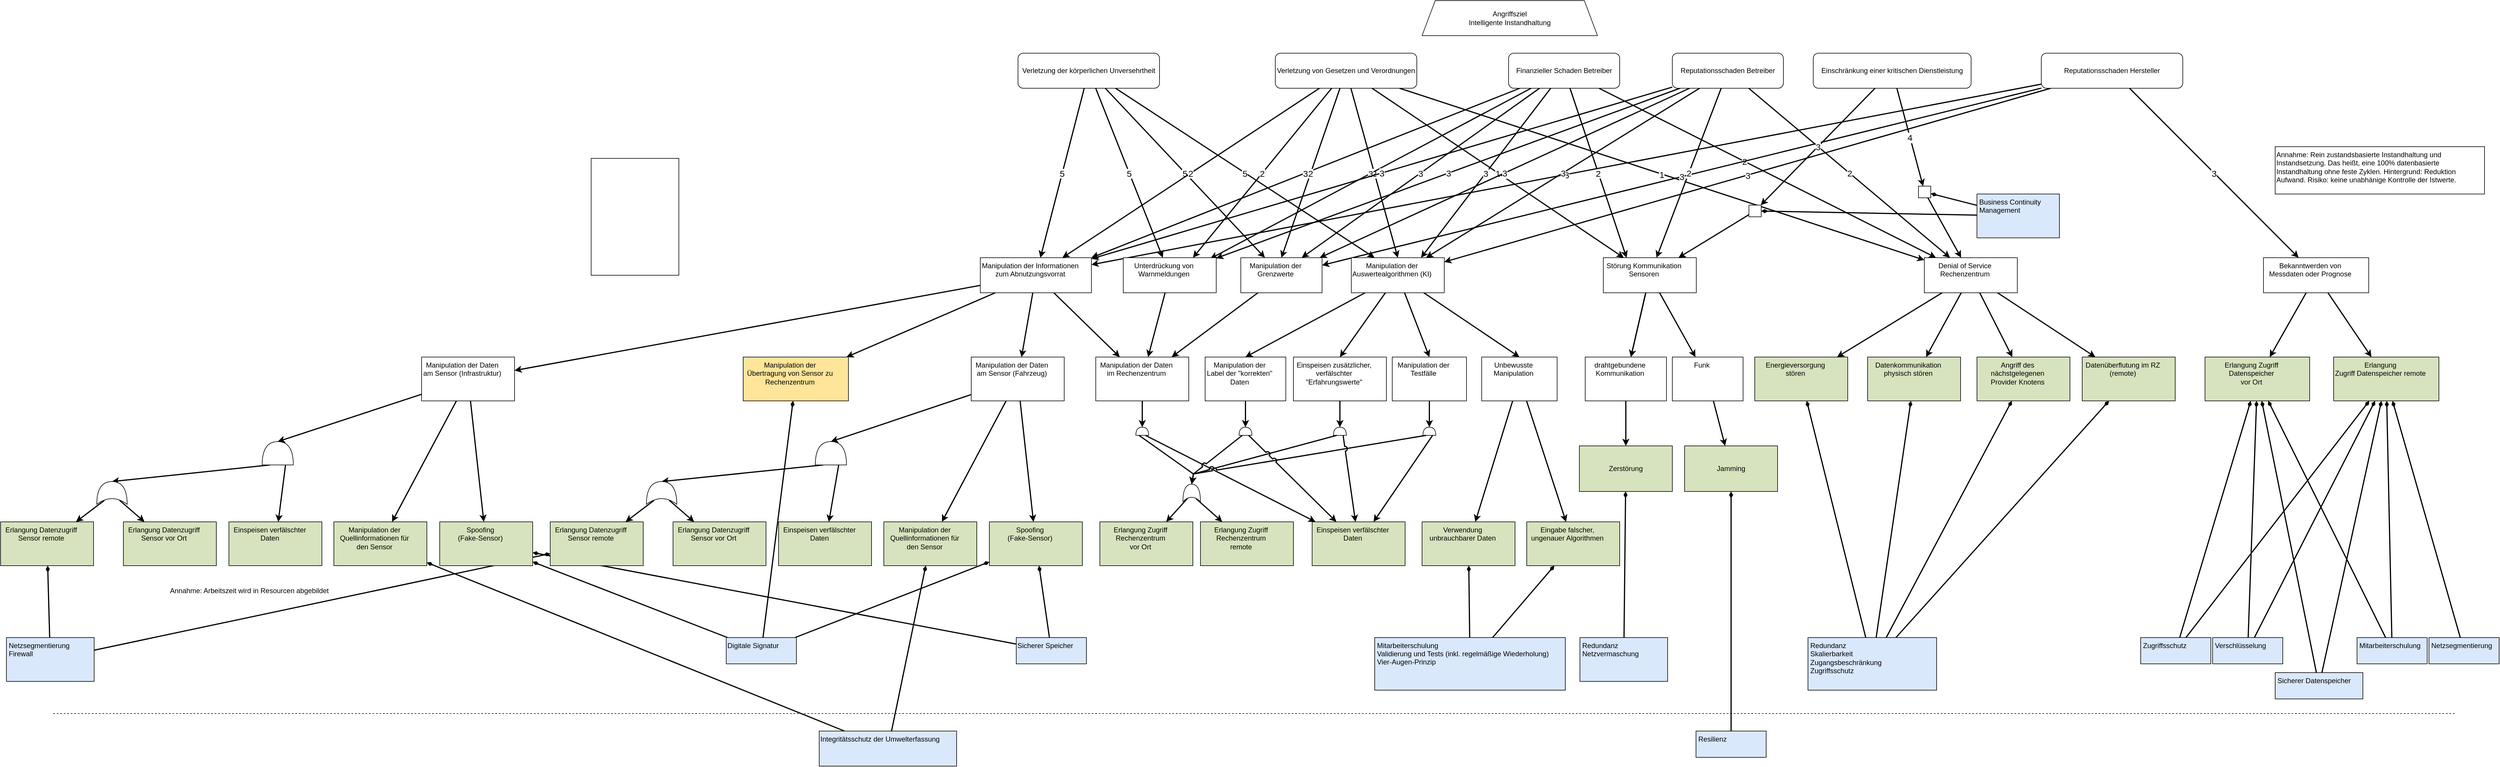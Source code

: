 <mxfile compressed="false" version="19.0.2" type="device">
  <diagram id="zNMCXYOBYckHPa1j1fsk" name="Seite-1">
    <mxGraphModel dx="595" dy="977" grid="1" gridSize="10" guides="1" tooltips="1" connect="1" arrows="1" fold="1" page="1" pageScale="1" pageWidth="827" pageHeight="1169" math="0" shadow="0">
      <root>
        <object tooltip="" id="0">
          <ag_global_attributes>
            <ag_global_attribute name="Resources" value="" iconName="hammer" min="0" max="5" />
            <ag_global_attribute name="Knowledge" value="" iconName="lightbulb" min="0" max="5" />
            <ag_global_attribute name="Location" value="" iconName="map_pin_ellipse" min="0" max="1" />
            <ag_global_attribute name="Impact" value="" iconName="flame" min="0" max="5" />
          </ag_global_attributes>
          <ag_attributes />
          <ag_computed_attributes />
          <ag_aggregation_functions>
            <ag_aggregation_function name="default" id="6b1d22791hih8" default="activity_w;link" fn="function (collection) { &#xa;    var result = null; &#xa;    if (collection.childAttributes.length == 1) { &#xa;        result = collection.childAttributes[0].attributes;&#xa;        result._marking = collection.childAttributes[0].id;&#xa;    } else { &#xa;        var candidates = []; &#xa;        var worstValue = 0; &#xa;        collection.childAttributes.forEach(function(child) { &#xa;            var value = parseInt(child.computedAttribute); &#xa;            if (value &gt; worstValue) { &#xa;                worstValue = value; &#xa;                candidates = []; &#xa;                candidates.push(child); &#xa;            } else if (value == worstValue) { &#xa;                candidates.push(child); &#xa;            } &#xa;        }); &#xa;        var tiebreaker = function(candidates, name, max) { &#xa;            var min_value = max; &#xa;            candidates.forEach(function(node) { &#xa;                min_value = Math.min(min_value, node.attributes[name]); &#xa;            }); &#xa;            result = []; &#xa;            candidates.forEach(function(node) { &#xa;                if (node.attributes[name] == min_value) { &#xa;                    result.push(node); &#xa;                } &#xa;            }); &#xa;            return result; &#xa;        }; &#xa;        if (candidates.length &gt; 1) { &#xa;            candidates = tiebreaker(candidates, &quot;Resources&quot;, collection.globalAttributes[&quot;Resources&quot;].max); &#xa;            if (candidates.length &gt; 1) { &#xa;                candidates = tiebreaker(candidates, &quot;Knowledge&quot;, collection.globalAttributes[&quot;Knowledge&quot;].max); &#xa;            } &#xa;        } &#xa;        result = candidates[0].attributes;&#xa;        result._marking = candidates[0].id;&#xa;    } &#xa;    return result; &#xa;}" />
            <ag_aggregation_function name="AND" id="gf0d4f199018" default="and" fn="function (collection) { &#xa;    var result = {}; &#xa;    var ids = [];&#xa;    collection.childAttributes.forEach(function(child) { &#xa;    for (var attribute in child.attributes) { &#xa;            if (attribute in result) { &#xa;                result[attribute] += parseInt(child.attributes[attribute]); &#xa;            } else { &#xa;                result[attribute] = parseInt(child.attributes[attribute]); &#xa;            } &#xa;        }&#xa;        ids.push(child.id);&#xa;    }); &#xa;    for (var attribute in result) { &#xa;        if (attribute in collection.globalAttributes) { &#xa;            result[attribute] = Math.min(collection.globalAttributes[attribute].max, result[attribute]); &#xa;        } &#xa;    }&#xa;    result._marking = ids.join(&quot;;&quot;);&#xa;    return result; &#xa;}" />
            <ag_aggregation_function name="Security Control" id="73f575i0ghij5" default="activity_g;activity_y" fn="function (collection) { &#xa;    var result = {}; &#xa;    for (var attribute in collection.localAttributes) { &#xa;        result[attribute] = parseInt(collection.localAttributes[attribute]); &#xa;    } &#xa;    collection.childAttributes.forEach(function(child) { &#xa;        for (var attribute in child.attributes) { &#xa;            if (attribute in collection.globalAttributes) { &#xa;                if (attribute in result) { &#xa;                    result[attribute] += parseInt(child.attributes[attribute]); &#xa;                } &#xa;            } &#xa;        } &#xa;    }); &#xa;    for (var attribute in result) { &#xa;        if (attribute in collection.globalAttributes) { &#xa;            result[attribute] = Math.min(collection.globalAttributes[attribute].max, result[attribute]); &#xa;        } &#xa;    } &#xa;    return result; &#xa;}" />
            <ag_aggregation_function name="Risk" id="egf49jfgj408" default="consequence" fn="function (collection) {  &#xa;    var maxRisk = &quot;L&quot;; &#xa;    var matrix = [ &#xa;        [&quot;L&quot;, &quot;L&quot;, &quot;L&quot;, &quot;L&quot;, &quot;L&quot;], &#xa;        [&quot;L&quot;, &quot;L&quot;, &quot;M&quot;, &quot;M&quot;, &quot;M&quot;], &#xa;        [&quot;L&quot;, &quot;M&quot;, &quot;M&quot;, &quot;S&quot;, &quot;S&quot;], &#xa;        [&quot;L&quot;, &quot;M&quot;, &quot;S&quot;, &quot;V&quot;, &quot;V&quot;], &#xa;        [&quot;L&quot;, &quot;M&quot;, &quot;S&quot;, &quot;V&quot;, &quot;V&quot;], &#xa;    ];&#xa;    var updatedImpacts = [];&#xa;    var ids = [];&#xa; &#xa;    var compareRisk = function(risk1, risk2) { &#xa;        /*&#xa;        * Returns:&#xa;        *  - Null: if one of the parameters is not a character representing a risk&#xa;        *  - Negativ integer: if risk1 &lt; risk2&#xa;        *  - Zero: if risks are equal&#xa;        *  - Positive integer: if risk1 &gt; risk2&#xa;        */&#xa;        var values = [&quot;L&quot;, &quot;M&quot;, &quot;S&quot;, &quot;V&quot;]; &#xa;        var index_risk1 = values.indexOf(risk1); &#xa;        var index_risk2 = values.indexOf(risk2); &#xa; &#xa;        if (index_risk1 == -1 || index_risk2 == -1) { &#xa;            return null; &#xa;        } &#xa;        return index_risk1 - index_risk2; &#xa; &#xa;    } &#xa;     &#xa;    collection.childAttributes.forEach(function(child) {  &#xa;        var impact = 1;  &#xa;        if (child.edgeWeight !== null) {  &#xa;            impact = parseInt(child.edgeWeight);  &#xa;        }&#xa;        var _impact = parseInt(child.attributes._impact) || 0;&#xa;        impact = Math.max(impact - _impact, 1);&#xa;        updatedImpacts.push(child.id + &#39;:&#39; + impact);&#xa;        var af = parseInt(child.computedAttribute) || parseInt(child.attributes._af);&#xa;        risk = matrix[af - 1][impact - 1];&#xa;        result = compareRisk(risk, maxRisk);&#xa;        if (result &gt; 0) { &#xa;            maxRisk = risk;&#xa;            ids = [child.id];&#xa;        } else if (result == 0){&#xa;            ids.push(child.id);&#xa;        }&#xa;    });  &#xa;  &#xa;    var result = {&#39;_risk&#39;: maxRisk, &quot;_marking&quot;: ids.join(&quot;;&quot;)};&#xa;    if (updatedImpacts.length &gt; 0) {&#xa;        result._weight = updatedImpacts.join(&#39;;&#39;);&#xa;    }&#xa;    return result;&#xa;}" />
            <ag_aggregation_function name="Impact" id="397423adceb0f" default="" fn="function(collection) {&#xa;    var impact = 0;&#xa;    var result = {}&#xa;    &#xa;    collection.childAttributes.forEach(function(child) {&#xa;        if (&quot;Impact&quot; in child.attributes) {&#xa;            impact += parseInt(child.attributes[&quot;Impact&quot;]);&#xa;        } else if (&quot;Resources&quot; in child.attributes &amp;&amp; &quot;Knowledge&quot; in child.attributes &amp;&amp; &quot;Location&quot; in child.attributes) {&#xa;            result._af = child.computedAttribute&#xa;            result._marking = child.id;&#xa;        }&#xa;    });&#xa;    result._impact = Math.min(impact, collection.globalAttributes[&quot;Impact&quot;].max);&#xa;    &#xa;    return result;&#xa;}" />
          </ag_aggregation_functions>
          <ag_computed_attributes_functions>
            <ag_computed_attributes_function name="default" id="dbg60ff69g9a" default="activity_w;activity_g;activity_y" fn="function (collection) { &#xa;    var colorMatrix = {&#xa;        5: {&quot;fillColor&quot;: &quot;#cc0000&quot;, &quot;fontColor&quot;: &quot;#ffffff&quot;},&#xa;        4: {&quot;fillColor&quot;: &quot;#ff4000&quot;, &quot;fontColor&quot;: &quot;#ffffff&quot;},&#xa;        3: {&quot;fillColor&quot;: &quot;#ffdd00&quot;, &quot;fontColor&quot;: &quot;#000000&quot;},&#xa;        2: {&quot;fillColor&quot;: &quot;#d4ff00&quot;, &quot;fontColor&quot;: &quot;#000000&quot;},&#xa;        1: {&quot;fillColor&quot;: &quot;#40ff00&quot;, &quot;fontColor&quot;: &quot;#000000&quot;}&#xa;    }&#xa;    var matrix = [ &#xa;        [5, 5, 4, 3, 2], &#xa;        [5, 4, 4, 3, 2], &#xa;        [5, 4, 4, 3, 2], &#xa;        [4, 3, 3, 2, 1], &#xa;        [3, 2, 2, 1, 1], &#xa;    ];&#xa;    var result = {};&#xa;    &#xa;    if (&quot;Knowledge&quot; in collection.cellAttributes &amp;&amp; &quot;Resources&quot; in collection.cellAttributes) {&#xa;        var knowledgeIndex = parseInt(collection.cellAttributes[&quot;Knowledge&quot;]) - 1; &#xa;        var resourcesIndex = parseInt(collection.cellAttributes[&quot;Resources&quot;]) - 1;&#xa;        &#xa;        var value = Math.min(5, &#xa;            Math.max(collection.globalAttributes[&quot;Location&quot;].max, &#xa;                Math.max( matrix[knowledgeIndex][resourcesIndex] - parseInt(collection.cellAttributes[&quot;Location&quot;])) &#xa;            ));&#xa;        result = colorMatrix[value] || result;&#xa;        result[&quot;value&quot;] = value;&#xa;    }&#xa;    &#xa;    return result;&#xa;}" />
            <ag_computed_attributes_function name="Risk" id="6c831697g9i0a" default="" fn="function(collection){&#xa;    var riskMatrix = {&#xa;        &quot;V&quot;: {&quot;fillColor&quot;: &quot;#cc0000&quot;, &quot;fontColor&quot;: &quot;#ffffff&quot;},&#xa;        &quot;S&quot;: {&quot;fillColor&quot;: &quot;#ff4000&quot;, &quot;fontColor&quot;: &quot;#ffffff&quot;},&#xa;        &quot;M&quot;: {&quot;fillColor&quot;: &quot;#ffdd00&quot;, &quot;fontColor&quot;: &quot;#000000&quot;},&#xa;        &quot;L&quot;: {&quot;fillColor&quot;: &quot;#40ff00&quot;, &quot;fontColor&quot;: &quot;#000000&quot;},&#xa;    };&#xa;    var result = {};&#xa;    &#xa;    if (&quot;_risk&quot; in collection.cellAttributes) {&#xa;        var risk = collection.cellAttributes[&quot;_risk&quot;];&#xa;        result = riskMatrix[risk] || result;&#xa;        result[&quot;value&quot;] = risk;&#xa;    }&#xa;    &#xa;    return result; &#xa;}" />
          </ag_computed_attributes_functions>
          <mxCell />
        </object>
        <object tooltip="" id="1">
          <ag_attributes />
          <ag_computed_attributes />
          <mxCell parent="0" />
        </object>
        <object id="DKATGrDiBj-2phuO24pb-2">
          <ag_attributes />
          <ag_computed_attributes />
          <mxCell style="edgeStyle=none;rounded=0;orthogonalLoop=1;jettySize=auto;exitX=0;exitY=0.75;exitDx=0;exitDy=0;exitPerimeter=0;jumpStyle=arc;strokeWidth=2;strokeColor=#000000;" parent="1" source="DKATGrDiBj-2phuO24pb-80" target="DKATGrDiBj-2phuO24pb-35" edge="1">
            <mxGeometry relative="1" as="geometry">
              <mxPoint x="3152.5" y="802.5" as="sourcePoint" />
              <mxPoint x="3432.051" y="922" as="targetPoint" />
            </mxGeometry>
          </mxCell>
        </object>
        <object label="5" id="DKATGrDiBj-2phuO24pb-3">
          <ag_attributes />
          <ag_computed_attributes />
          <mxCell style="rounded=0;orthogonalLoop=1;jettySize=auto;strokeWidth=2;fontSize=15;strokeColor=#000000;" parent="1" source="DKATGrDiBj-2phuO24pb-6" target="DKATGrDiBj-2phuO24pb-121" edge="1">
            <mxGeometry relative="1" as="geometry">
              <mxPoint x="3030" y="470" as="targetPoint" />
              <mxPoint x="2960" y="310" as="sourcePoint" />
            </mxGeometry>
          </mxCell>
        </object>
        <object label="5" id="DKATGrDiBj-2phuO24pb-4">
          <ag_attributes />
          <ag_computed_attributes />
          <mxCell style="edgeStyle=none;rounded=0;orthogonalLoop=1;jettySize=auto;entryX=0.25;entryY=0;entryDx=0;entryDy=0;strokeWidth=2;fontSize=15;strokeColor=#000000;" parent="1" source="DKATGrDiBj-2phuO24pb-6" target="DKATGrDiBj-2phuO24pb-124" edge="1">
            <mxGeometry relative="1" as="geometry">
              <mxPoint x="3441.833" y="470" as="targetPoint" />
            </mxGeometry>
          </mxCell>
        </object>
        <object label="5" id="DKATGrDiBj-2phuO24pb-5">
          <ag_attributes />
          <ag_computed_attributes />
          <mxCell style="edgeStyle=none;rounded=0;orthogonalLoop=1;jettySize=auto;strokeWidth=2;fontSize=15;strokeColor=#000000;" parent="1" source="DKATGrDiBj-2phuO24pb-6" target="DKATGrDiBj-2phuO24pb-122" edge="1">
            <mxGeometry relative="1" as="geometry">
              <mxPoint x="3218.053" y="480" as="targetPoint" />
            </mxGeometry>
          </mxCell>
        </object>
        <object label="Verletzung der körperlichen Unversehrtheit" id="DKATGrDiBj-2phuO24pb-6">
          <ag_attributes _risk="L" _marking="DKATGrDiBj-2phuO24pb-121;DKATGrDiBj-2phuO24pb-124;DKATGrDiBj-2phuO24pb-122;DKATGrDiBj-2phuO24pb-123" _weight="DKATGrDiBj-2phuO24pb-121:5;DKATGrDiBj-2phuO24pb-124:5;DKATGrDiBj-2phuO24pb-122:5;DKATGrDiBj-2phuO24pb-123:5" />
          <ag_computed_attributes fillColor="#40ff00" fontColor="#000000" value="L" />
          <ag_computed_attributes_function_reference ag_computed_attributes_function_reference="6c831697g9i0a" />
          <ag_aggregation_function_reference ag_aggregation_function_reference="egf49jfgj408" />
          <mxCell style="rounded=1;whiteSpace=wrap;shape=attackgraphs.node;" parent="1" vertex="1">
            <mxGeometry x="2940" y="120" width="242" height="60" as="geometry" />
          </mxCell>
        </object>
        <object label="Verletzung von Gesetzen und Verordnungen" id="DKATGrDiBj-2phuO24pb-9">
          <ag_attributes _risk="L" _marking="DKATGrDiBj-2phuO24pb-124;DKATGrDiBj-2phuO24pb-123;DKATGrDiBj-2phuO24pb-122;DKATGrDiBj-2phuO24pb-121;DKATGrDiBj-2phuO24pb-48;DKATGrDiBj-2phuO24pb-100" _weight="DKATGrDiBj-2phuO24pb-124:2;DKATGrDiBj-2phuO24pb-123:2;DKATGrDiBj-2phuO24pb-122:2;DKATGrDiBj-2phuO24pb-121:2;DKATGrDiBj-2phuO24pb-48:1;DKATGrDiBj-2phuO24pb-100:1" />
          <ag_computed_attributes fillColor="#40ff00" fontColor="#000000" value="L" />
          <ag_computed_attributes_function_reference ag_computed_attributes_function_reference="6c831697g9i0a" />
          <ag_aggregation_function_reference ag_aggregation_function_reference="egf49jfgj408" />
          <mxCell style="rounded=1;whiteSpace=wrap;shape=attackgraphs.node;" parent="1" vertex="1">
            <mxGeometry x="3380" y="120" width="242" height="60" as="geometry" />
          </mxCell>
        </object>
        <object id="DKATGrDiBj-2phuO24pb-10">
          <ag_attributes />
          <ag_computed_attributes />
          <mxCell style="edgeStyle=none;rounded=0;orthogonalLoop=1;jettySize=auto;strokeWidth=2;strokeColor=#000000;" parent="1" source="DKATGrDiBj-2phuO24pb-121" target="DKATGrDiBj-2phuO24pb-12" edge="1">
            <mxGeometry relative="1" as="geometry" />
          </mxCell>
        </object>
        <object label="Annahme: Rein zustandsbasierte Instandhaltung und Instandsetzung. Das heißt, eine 100% datenbasierte Instandhaltung ohne feste Zyklen. Hintergrund: Reduktion Aufwand. Risiko: keine unabhänige Kontrolle der Istwerte." id="DKATGrDiBj-2phuO24pb-11">
          <ag_attributes />
          <ag_computed_attributes />
          <mxCell style="rounded=0;whiteSpace=wrap;align=left;verticalAlign=top;" parent="1" vertex="1">
            <mxGeometry x="5090" y="280" width="358" height="81" as="geometry" />
          </mxCell>
        </object>
        <object id="OTgGIDn8ZRKGCM6eAvaH-30">
          <ag_attributes />
          <ag_computed_attributes />
          <mxCell style="edgeStyle=none;rounded=0;orthogonalLoop=1;jettySize=auto;html=1;strokeWidth=2;startArrow=diamondThin;startFill=1;endArrow=none;endFill=0;strokeColor=#000000;" parent="1" source="DKATGrDiBj-2phuO24pb-12" target="OTgGIDn8ZRKGCM6eAvaH-10" edge="1">
            <mxGeometry relative="1" as="geometry" />
          </mxCell>
        </object>
        <object label="Manipulation der Übertragung von Sensor zu Rechenzentrum" Resources="3" Knowledge="4" Location="0" id="DKATGrDiBj-2phuO24pb-12">
          <ag_attributes label="NaN" Resources="5" Knowledge="5" Location="1" />
          <ag_computed_attributes fillColor="#40ff00" fontColor="#000000" value="1" />
          <ag_computed_attributes_function_reference ag_computed_attributes_function_reference="dbg60ff69g9a" />
          <ag_aggregation_function_reference ag_aggregation_function_reference="73f575i0ghij5" />
          <mxCell style="whiteSpace=wrap;fillColor=#fee599;strokeColor=rgba(0, 0, 0, 1);shape=attackgraphs.node;verticalAlign=top;spacingRight=20;" parent="1" vertex="1">
            <mxGeometry x="2470" y="640" width="180" height="75" as="geometry" />
          </mxCell>
        </object>
        <object id="DKATGrDiBj-2phuO24pb-13">
          <ag_attributes />
          <ag_computed_attributes />
          <mxCell style="edgeStyle=none;rounded=0;orthogonalLoop=1;jettySize=auto;html=1;strokeWidth=2;strokeColor=#000000;" parent="1" source="DKATGrDiBj-2phuO24pb-15" target="DKATGrDiBj-2phuO24pb-97" edge="1">
            <mxGeometry relative="1" as="geometry" />
          </mxCell>
        </object>
        <object id="DKATGrDiBj-2phuO24pb-14">
          <ag_attributes />
          <ag_computed_attributes />
          <mxCell style="edgeStyle=none;rounded=0;orthogonalLoop=1;jettySize=auto;html=1;strokeWidth=2;entryX=1;entryY=0.5;entryDx=0;entryDy=0;entryPerimeter=0;strokeColor=#000000;" parent="1" source="DKATGrDiBj-2phuO24pb-15" target="DKATGrDiBj-2phuO24pb-109" edge="1">
            <mxGeometry relative="1" as="geometry" />
          </mxCell>
        </object>
        <object label="Manipulation der Daten am Sensor (Fahrzeug)" id="DKATGrDiBj-2phuO24pb-15">
          <ag_attributes label="NaN" Resources="4" Knowledge="4" Location="1" _marking="DKATGrDiBj-2phuO24pb-97" />
          <ag_computed_attributes fillColor="#40ff00" fontColor="#000000" value="1" />
          <ag_aggregation_function_reference ag_aggregation_function_reference="6b1d22791hih8" />
          <ag_computed_attributes_function_reference ag_computed_attributes_function_reference="dbg60ff69g9a" />
          <mxCell style="whiteSpace=wrap;rounded=0;shape=attackgraphs.node;verticalAlign=top;spacingRight=20;" parent="1" vertex="1">
            <mxGeometry x="2860" y="640" width="159" height="75" as="geometry" />
          </mxCell>
        </object>
        <object label="5" id="DKATGrDiBj-2phuO24pb-16">
          <ag_attributes />
          <ag_computed_attributes />
          <mxCell style="edgeStyle=none;rounded=0;orthogonalLoop=1;jettySize=auto;strokeWidth=2;fontSize=15;strokeColor=#000000;" parent="1" source="DKATGrDiBj-2phuO24pb-6" target="DKATGrDiBj-2phuO24pb-123" edge="1">
            <mxGeometry relative="1" as="geometry">
              <mxPoint x="3298.8" y="360" as="sourcePoint" />
              <mxPoint x="3335" y="480" as="targetPoint" />
            </mxGeometry>
          </mxCell>
        </object>
        <object id="DKATGrDiBj-2phuO24pb-17">
          <ag_attributes />
          <ag_computed_attributes />
          <mxCell style="edgeStyle=none;rounded=0;orthogonalLoop=1;jettySize=auto;entryDx=0;entryDy=0;strokeWidth=2;strokeColor=#000000;" parent="1" source="DKATGrDiBj-2phuO24pb-121" target="DKATGrDiBj-2phuO24pb-15" edge="1">
            <mxGeometry relative="1" as="geometry">
              <mxPoint x="3044.929" y="610" as="sourcePoint" />
              <mxPoint x="2954.071" y="690" as="targetPoint" />
            </mxGeometry>
          </mxCell>
        </object>
        <object label="Manipulation der Daten im Rechenzentrum" id="DKATGrDiBj-2phuO24pb-18">
          <ag_attributes label="NaN" Resources="5" Knowledge="5" Location="0" _marking="DKATGrDiBj-2phuO24pb-80" />
          <ag_computed_attributes fillColor="#40ff00" fontColor="#000000" value="1" />
          <ag_aggregation_function_reference ag_aggregation_function_reference="6b1d22791hih8" />
          <ag_computed_attributes_function_reference ag_computed_attributes_function_reference="dbg60ff69g9a" />
          <mxCell style="whiteSpace=wrap;rounded=0;shape=attackgraphs.node;verticalAlign=top;spacingRight=20;" parent="1" vertex="1">
            <mxGeometry x="3073" y="640" width="159" height="75" as="geometry" />
          </mxCell>
        </object>
        <object id="DKATGrDiBj-2phuO24pb-19">
          <ag_attributes />
          <ag_computed_attributes />
          <mxCell style="edgeStyle=none;rounded=0;orthogonalLoop=1;jettySize=auto;strokeWidth=2;strokeColor=#000000;" parent="1" source="DKATGrDiBj-2phuO24pb-121" target="DKATGrDiBj-2phuO24pb-18" edge="1">
            <mxGeometry relative="1" as="geometry">
              <mxPoint x="3079" y="610" as="sourcePoint" />
              <mxPoint x="3160" y="666.0" as="targetPoint" />
            </mxGeometry>
          </mxCell>
        </object>
        <object label="Einspeisen zusätzlicher, verfälschter &quot;Erfahrungswerte&quot;" id="DKATGrDiBj-2phuO24pb-20">
          <ag_attributes label="NaN" Resources="5" Knowledge="5" Location="0" _marking="DKATGrDiBj-2phuO24pb-69" />
          <ag_computed_attributes fillColor="#40ff00" fontColor="#000000" value="1" />
          <ag_aggregation_function_reference ag_aggregation_function_reference="6b1d22791hih8" />
          <ag_computed_attributes_function_reference ag_computed_attributes_function_reference="dbg60ff69g9a" />
          <mxCell style="whiteSpace=wrap;rounded=0;shape=attackgraphs.node;verticalAlign=top;spacingRight=20;" parent="1" vertex="1">
            <mxGeometry x="3411" y="640" width="159" height="75" as="geometry" />
          </mxCell>
        </object>
        <object id="DKATGrDiBj-2phuO24pb-21">
          <ag_attributes />
          <ag_computed_attributes />
          <mxCell style="edgeStyle=none;rounded=0;orthogonalLoop=1;jettySize=auto;strokeWidth=2;strokeColor=#000000;" parent="1" source="DKATGrDiBj-2phuO24pb-122" target="DKATGrDiBj-2phuO24pb-18" edge="1">
            <mxGeometry relative="1" as="geometry">
              <mxPoint x="3206.774" y="540" as="sourcePoint" />
              <mxPoint x="3193.226" y="666.0" as="targetPoint" />
            </mxGeometry>
          </mxCell>
        </object>
        <object id="DKATGrDiBj-2phuO24pb-22">
          <ag_attributes />
          <ag_computed_attributes />
          <mxCell style="edgeStyle=none;rounded=0;orthogonalLoop=1;jettySize=auto;entryX=0.5;entryY=0;entryDx=0;entryDy=0;strokeWidth=2;strokeColor=#000000;" parent="1" source="DKATGrDiBj-2phuO24pb-124" target="DKATGrDiBj-2phuO24pb-20" edge="1">
            <mxGeometry relative="1" as="geometry">
              <mxPoint x="3240" y="610" as="sourcePoint" />
              <mxPoint x="3170" y="690" as="targetPoint" />
            </mxGeometry>
          </mxCell>
        </object>
        <object label="Manipulation der Testfälle" id="DKATGrDiBj-2phuO24pb-23">
          <ag_attributes label="NaN" Resources="5" Knowledge="5" Location="0" _marking="DKATGrDiBj-2phuO24pb-63" />
          <ag_computed_attributes fillColor="#40ff00" fontColor="#000000" value="1" />
          <ag_aggregation_function_reference ag_aggregation_function_reference="6b1d22791hih8" />
          <ag_computed_attributes_function_reference ag_computed_attributes_function_reference="dbg60ff69g9a" />
          <mxCell style="whiteSpace=wrap;rounded=0;shape=attackgraphs.node;verticalAlign=top;spacingRight=20;" parent="1" vertex="1">
            <mxGeometry x="3580" y="640" width="127" height="75" as="geometry" />
          </mxCell>
        </object>
        <object id="DKATGrDiBj-2phuO24pb-24">
          <ag_attributes />
          <ag_computed_attributes />
          <mxCell style="edgeStyle=none;rounded=0;orthogonalLoop=1;jettySize=auto;entryX=0.5;entryY=0;entryDx=0;entryDy=0;strokeWidth=2;strokeColor=#000000;" parent="1" source="DKATGrDiBj-2phuO24pb-124" target="DKATGrDiBj-2phuO24pb-23" edge="1">
            <mxGeometry relative="1" as="geometry">
              <mxPoint x="3374.94" y="610" as="sourcePoint" />
              <mxPoint x="3310" y="690" as="targetPoint" />
            </mxGeometry>
          </mxCell>
        </object>
        <object id="DKATGrDiBj-2phuO24pb-25">
          <ag_attributes />
          <ag_computed_attributes />
          <mxCell style="edgeStyle=none;rounded=0;orthogonalLoop=1;jettySize=auto;strokeWidth=2;strokeColor=#000000;" parent="1" source="DKATGrDiBj-2phuO24pb-123" target="DKATGrDiBj-2phuO24pb-18" edge="1">
            <mxGeometry relative="1" as="geometry">
              <mxPoint x="3341" y="540" as="sourcePoint" />
              <mxPoint x="3220" y="666.0" as="targetPoint" />
            </mxGeometry>
          </mxCell>
        </object>
        <object label="Erlangung Zugriff Rechenzentrum&#xa;vor Ort" Resources="3" Knowledge="4" Location="1" id="DKATGrDiBj-2phuO24pb-26">
          <ag_attributes />
          <ag_computed_attributes fillColor="#d4ff00" fontColor="#000000" value="2" />
          <ag_computed_attributes_function_reference ag_computed_attributes_function_reference="dbg60ff69g9a" />
          <mxCell style="whiteSpace=wrap;fillColor=#d7e3bf;strokeColor=rgba(0, 0, 0, 1);shape=attackgraphs.node;verticalAlign=top;spacingRight=20;" parent="1" vertex="1">
            <mxGeometry x="3080" y="922" width="159" height="75" as="geometry" />
          </mxCell>
        </object>
        <object label="Erlangung Zugriff Rechenzentrum&#xa;remote" Resources="3" Knowledge="4" Location="0" id="DKATGrDiBj-2phuO24pb-27">
          <ag_attributes />
          <ag_computed_attributes fillColor="#ffdd00" fontColor="#000000" value="3" />
          <ag_computed_attributes_function_reference ag_computed_attributes_function_reference="dbg60ff69g9a" />
          <mxCell style="whiteSpace=wrap;fillColor=#d7e3bf;strokeColor=rgba(0, 0, 0, 1);shape=attackgraphs.node;verticalAlign=top;spacingRight=20;" parent="1" vertex="1">
            <mxGeometry x="3252" y="922" width="159" height="75" as="geometry" />
          </mxCell>
        </object>
        <object label="Erlangung Datenzugriff Sensor vor Ort" Resources="2" Knowledge="3" Location="1" id="DKATGrDiBj-2phuO24pb-29">
          <ag_attributes />
          <ag_computed_attributes fillColor="#ffdd00" fontColor="#000000" value="3" />
          <ag_computed_attributes_function_reference ag_computed_attributes_function_reference="dbg60ff69g9a" />
          <ag_aggregation_function_reference ag_aggregation_function_reference="6b7464dhjcde" />
          <mxCell style="whiteSpace=wrap;fillColor=#d7e3bf;strokeColor=rgba(0, 0, 0, 1);shape=attackgraphs.node;verticalAlign=top;spacingRight=20;" parent="1" vertex="1">
            <mxGeometry x="2350" y="922" width="159" height="75" as="geometry" />
          </mxCell>
        </object>
        <object id="DKATGrDiBj-2phuO24pb-33">
          <ag_attributes />
          <ag_computed_attributes />
          <mxCell style="edgeStyle=none;rounded=0;orthogonalLoop=1;jettySize=auto;exitX=0.175;exitY=0.25;exitDx=0;exitDy=0;exitPerimeter=0;strokeWidth=2;strokeColor=#000000;" parent="1" source="DKATGrDiBj-2phuO24pb-110" target="DKATGrDiBj-2phuO24pb-32" edge="1">
            <mxGeometry relative="1" as="geometry">
              <mxPoint x="2583.75" y="901.0" as="sourcePoint" />
              <mxPoint x="2890" y="752" as="targetPoint" />
            </mxGeometry>
          </mxCell>
        </object>
        <object id="DKATGrDiBj-2phuO24pb-34">
          <ag_attributes />
          <ag_computed_attributes />
          <mxCell style="edgeStyle=none;rounded=0;orthogonalLoop=1;jettySize=auto;exitX=0.175;exitY=0.75;exitDx=0;exitDy=0;exitPerimeter=0;strokeWidth=2;strokeColor=#000000;" parent="1" source="DKATGrDiBj-2phuO24pb-110" target="DKATGrDiBj-2phuO24pb-29" edge="1">
            <mxGeometry relative="1" as="geometry">
              <mxPoint x="2596.25" y="901.0" as="sourcePoint" />
              <mxPoint x="2750" y="932" as="targetPoint" />
            </mxGeometry>
          </mxCell>
        </object>
        <object label="Einspeisen verfälschter Daten" Resources="2" Knowledge="4" Location="0" id="DKATGrDiBj-2phuO24pb-35">
          <ag_attributes />
          <ag_computed_attributes fillColor="#ffdd00" fontColor="#000000" value="3" />
          <ag_computed_attributes_function_reference ag_computed_attributes_function_reference="dbg60ff69g9a" />
          <mxCell style="whiteSpace=wrap;fillColor=#d7e3bf;strokeColor=rgba(0, 0, 0, 1);shape=attackgraphs.node;verticalAlign=top;spacingRight=20;" parent="1" vertex="1">
            <mxGeometry x="3443" y="922" width="159" height="75" as="geometry" />
          </mxCell>
        </object>
        <object label="Unbewusste Manipulation" id="DKATGrDiBj-2phuO24pb-36">
          <ag_attributes label="NaN" Resources="4" Knowledge="5" Location="0" _marking="DKATGrDiBj-2phuO24pb-37" />
          <ag_computed_attributes fillColor="#40ff00" fontColor="#000000" value="1" />
          <ag_aggregation_function_reference ag_aggregation_function_reference="6b1d22791hih8" />
          <ag_computed_attributes_function_reference ag_computed_attributes_function_reference="dbg60ff69g9a" />
          <mxCell style="rounded=0;whiteSpace=wrap;shape=attackgraphs.node;verticalAlign=top;spacingRight=20;" parent="1" vertex="1">
            <mxGeometry x="3733" y="640" width="129" height="75" as="geometry" />
          </mxCell>
        </object>
        <object id="OTgGIDn8ZRKGCM6eAvaH-7">
          <ag_attributes />
          <ag_computed_attributes />
          <mxCell style="edgeStyle=none;rounded=0;orthogonalLoop=1;jettySize=auto;html=1;strokeWidth=2;startArrow=diamondThin;startFill=1;endArrow=none;endFill=0;strokeColor=#000000;" parent="1" source="DKATGrDiBj-2phuO24pb-37" target="OTgGIDn8ZRKGCM6eAvaH-6" edge="1">
            <mxGeometry relative="1" as="geometry" />
          </mxCell>
        </object>
        <object label="Verwendung unbrauchbarer Daten" Resources="1" Knowledge="1" Location="0" id="DKATGrDiBj-2phuO24pb-37">
          <ag_attributes label="NaN" Resources="4" Knowledge="5" Location="0" />
          <ag_computed_attributes fillColor="#40ff00" fontColor="#000000" value="1" />
          <ag_computed_attributes_function_reference ag_computed_attributes_function_reference="dbg60ff69g9a" />
          <ag_aggregation_function_reference ag_aggregation_function_reference="73f575i0ghij5" />
          <mxCell style="whiteSpace=wrap;fillColor=#d7e3bf;strokeColor=rgba(0, 0, 0, 1);shape=attackgraphs.node;verticalAlign=top;spacingRight=20;" parent="1" vertex="1">
            <mxGeometry x="3631" y="922" width="159" height="75" as="geometry" />
          </mxCell>
        </object>
        <object id="OTgGIDn8ZRKGCM6eAvaH-8">
          <ag_attributes />
          <ag_computed_attributes />
          <mxCell style="edgeStyle=none;rounded=0;orthogonalLoop=1;jettySize=auto;html=1;strokeWidth=2;startArrow=diamondThin;startFill=1;endArrow=none;endFill=0;strokeColor=#000000;" parent="1" source="DKATGrDiBj-2phuO24pb-38" target="OTgGIDn8ZRKGCM6eAvaH-6" edge="1">
            <mxGeometry relative="1" as="geometry" />
          </mxCell>
        </object>
        <object label="Eingabe falscher, ungenauer Algorithmen" Resources="1" Knowledge="1" Location="0" id="DKATGrDiBj-2phuO24pb-38">
          <ag_attributes label="NaN" Resources="4" Knowledge="5" Location="0" />
          <ag_computed_attributes fillColor="#40ff00" fontColor="#000000" value="1" />
          <ag_computed_attributes_function_reference ag_computed_attributes_function_reference="dbg60ff69g9a" />
          <ag_aggregation_function_reference ag_aggregation_function_reference="73f575i0ghij5" />
          <mxCell style="whiteSpace=wrap;fillColor=#d7e3bf;strokeColor=rgba(0, 0, 0, 1);shape=attackgraphs.node;verticalAlign=top;spacingRight=20;" parent="1" vertex="1">
            <mxGeometry x="3810" y="922" width="159" height="75" as="geometry" />
          </mxCell>
        </object>
        <object id="DKATGrDiBj-2phuO24pb-39">
          <ag_attributes />
          <ag_computed_attributes />
          <mxCell style="edgeStyle=none;rounded=0;orthogonalLoop=1;jettySize=auto;entryX=0.5;entryY=0;entryDx=0;entryDy=0;strokeWidth=2;strokeColor=#000000;" parent="1" source="DKATGrDiBj-2phuO24pb-124" target="DKATGrDiBj-2phuO24pb-36" edge="1">
            <mxGeometry relative="1" as="geometry">
              <mxPoint x="3520" y="610" as="sourcePoint" />
              <mxPoint x="3600" y="690" as="targetPoint" />
            </mxGeometry>
          </mxCell>
        </object>
        <object id="DKATGrDiBj-2phuO24pb-40">
          <ag_attributes />
          <ag_computed_attributes />
          <mxCell style="edgeStyle=none;rounded=0;orthogonalLoop=1;jettySize=auto;strokeWidth=2;strokeColor=#000000;" parent="1" source="DKATGrDiBj-2phuO24pb-36" target="DKATGrDiBj-2phuO24pb-37" edge="1">
            <mxGeometry relative="1" as="geometry">
              <mxPoint x="3555" y="610" as="sourcePoint" />
              <mxPoint x="3660" y="860" as="targetPoint" />
            </mxGeometry>
          </mxCell>
        </object>
        <object id="DKATGrDiBj-2phuO24pb-41">
          <ag_attributes />
          <ag_computed_attributes />
          <mxCell style="edgeStyle=none;rounded=0;orthogonalLoop=1;jettySize=auto;strokeWidth=2;strokeColor=#000000;" parent="1" source="DKATGrDiBj-2phuO24pb-36" target="DKATGrDiBj-2phuO24pb-38" edge="1">
            <mxGeometry relative="1" as="geometry">
              <mxPoint x="3750" y="750" as="sourcePoint" />
              <mxPoint x="3670" y="870" as="targetPoint" />
            </mxGeometry>
          </mxCell>
        </object>
        <object label="3" id="DKATGrDiBj-2phuO24pb-42">
          <ag_attributes />
          <ag_computed_attributes />
          <mxCell style="edgeStyle=none;rounded=0;orthogonalLoop=1;jettySize=auto;entryX=0.75;entryY=0;entryDx=0;entryDy=0;strokeWidth=2;fontSize=15;strokeColor=#000000;" parent="1" source="DKATGrDiBj-2phuO24pb-7" target="DKATGrDiBj-2phuO24pb-124" edge="1">
            <mxGeometry relative="1" as="geometry">
              <mxPoint x="3382" y="345" as="sourcePoint" />
              <mxPoint x="3520" y="480" as="targetPoint" />
            </mxGeometry>
          </mxCell>
        </object>
        <object label="3" id="DKATGrDiBj-2phuO24pb-43">
          <ag_attributes />
          <ag_computed_attributes />
          <mxCell style="edgeStyle=none;rounded=0;orthogonalLoop=1;jettySize=auto;entryX=1;entryY=0;entryDx=0;entryDy=0;strokeWidth=2;fontSize=15;strokeColor=#000000;" parent="1" source="DKATGrDiBj-2phuO24pb-7" target="DKATGrDiBj-2phuO24pb-121" edge="1">
            <mxGeometry relative="1" as="geometry">
              <mxPoint x="3631" y="360" as="sourcePoint" />
              <mxPoint x="3100" y="470" as="targetPoint" />
            </mxGeometry>
          </mxCell>
        </object>
        <object label="3" id="DKATGrDiBj-2phuO24pb-44">
          <ag_attributes />
          <ag_computed_attributes />
          <mxCell style="edgeStyle=none;rounded=0;orthogonalLoop=1;jettySize=auto;entryX=0.75;entryY=0;entryDx=0;entryDy=0;strokeWidth=2;fontSize=15;strokeColor=#000000;" parent="1" source="DKATGrDiBj-2phuO24pb-7" target="DKATGrDiBj-2phuO24pb-123" edge="1">
            <mxGeometry relative="1" as="geometry">
              <mxPoint x="3639.228" y="363.78" as="sourcePoint" />
              <mxPoint x="3253" y="480" as="targetPoint" />
            </mxGeometry>
          </mxCell>
        </object>
        <object id="DKATGrDiBj-2phuO24pb-45">
          <ag_attributes />
          <ag_computed_attributes />
          <mxCell style="edgeStyle=none;rounded=0;orthogonalLoop=1;jettySize=auto;strokeWidth=2;strokeColor=#000000;" parent="1" source="DKATGrDiBj-2phuO24pb-48" target="DKATGrDiBj-2phuO24pb-84" edge="1">
            <mxGeometry relative="1" as="geometry" />
          </mxCell>
        </object>
        <object id="DKATGrDiBj-2phuO24pb-46">
          <ag_attributes />
          <ag_computed_attributes />
          <mxCell style="edgeStyle=none;rounded=0;orthogonalLoop=1;jettySize=auto;strokeWidth=2;strokeColor=#000000;" parent="1" source="DKATGrDiBj-2phuO24pb-48" target="DKATGrDiBj-2phuO24pb-84" edge="1">
            <mxGeometry relative="1" as="geometry" />
          </mxCell>
        </object>
        <object id="DKATGrDiBj-2phuO24pb-47">
          <ag_attributes />
          <ag_computed_attributes />
          <mxCell style="edgeStyle=none;rounded=0;orthogonalLoop=1;jettySize=auto;strokeWidth=2;strokeColor=#000000;" parent="1" source="DKATGrDiBj-2phuO24pb-48" target="DKATGrDiBj-2phuO24pb-86" edge="1">
            <mxGeometry relative="1" as="geometry">
              <mxPoint x="4075" y="650" as="targetPoint" />
            </mxGeometry>
          </mxCell>
        </object>
        <object label="Störung Kommunikation Sensoren" id="DKATGrDiBj-2phuO24pb-48">
          <ag_attributes label="NaN" Resources="3" Knowledge="5" Location="1" _marking="DKATGrDiBj-2phuO24pb-86" />
          <ag_computed_attributes fillColor="#40ff00" fontColor="#000000" value="1" />
          <ag_aggregation_function_reference ag_aggregation_function_reference="6b1d22791hih8" />
          <ag_computed_attributes_function_reference ag_computed_attributes_function_reference="dbg60ff69g9a" />
          <mxCell style="rounded=0;whiteSpace=wrap;shape=attackgraphs.node;verticalAlign=top;spacingRight=20;" parent="1" vertex="1">
            <mxGeometry x="3941" y="470" width="159" height="60" as="geometry" />
          </mxCell>
        </object>
        <object label="2" id="DKATGrDiBj-2phuO24pb-49">
          <ag_attributes />
          <ag_computed_attributes />
          <mxCell style="edgeStyle=none;rounded=0;orthogonalLoop=1;jettySize=auto;strokeWidth=2;entryX=0.25;entryY=0;entryDx=0;entryDy=0;fontSize=15;strokeColor=#000000;" parent="1" source="DKATGrDiBj-2phuO24pb-7" target="DKATGrDiBj-2phuO24pb-48" edge="1">
            <mxGeometry relative="1" as="geometry">
              <mxPoint x="3729.736" y="360.24" as="sourcePoint" />
              <mxPoint x="4040" y="420" as="targetPoint" />
            </mxGeometry>
          </mxCell>
        </object>
        <object label="2" id="DKATGrDiBj-2phuO24pb-50">
          <ag_attributes />
          <ag_computed_attributes />
          <mxCell style="edgeStyle=none;rounded=0;orthogonalLoop=1;jettySize=auto;entryX=0.5;entryY=0;entryDx=0;entryDy=0;strokeWidth=2;fontSize=15;strokeColor=#000000;" parent="1" source="DKATGrDiBj-2phuO24pb-9" target="DKATGrDiBj-2phuO24pb-124" edge="1">
            <mxGeometry relative="1" as="geometry">
              <mxPoint x="3729.736" y="360.24" as="sourcePoint" />
              <mxPoint x="3550" y="470" as="targetPoint" />
            </mxGeometry>
          </mxCell>
        </object>
        <object label="2" id="DKATGrDiBj-2phuO24pb-51">
          <ag_attributes />
          <ag_computed_attributes />
          <mxCell style="edgeStyle=none;rounded=0;orthogonalLoop=1;jettySize=auto;entryX=0.5;entryY=0;entryDx=0;entryDy=0;strokeWidth=2;fontSize=15;strokeColor=#000000;" parent="1" source="DKATGrDiBj-2phuO24pb-9" target="DKATGrDiBj-2phuO24pb-123" edge="1">
            <mxGeometry relative="1" as="geometry">
              <mxPoint x="3891" y="360" as="sourcePoint" />
              <mxPoint x="3590.0" y="510" as="targetPoint" />
            </mxGeometry>
          </mxCell>
        </object>
        <object label="2" id="DKATGrDiBj-2phuO24pb-52">
          <ag_attributes />
          <ag_computed_attributes />
          <mxCell style="edgeStyle=none;rounded=0;orthogonalLoop=1;jettySize=auto;entryX=0.75;entryY=0;entryDx=0;entryDy=0;strokeWidth=2;fontSize=15;strokeColor=#000000;" parent="1" source="DKATGrDiBj-2phuO24pb-9" target="DKATGrDiBj-2phuO24pb-122" edge="1">
            <mxGeometry relative="1" as="geometry">
              <mxPoint x="3820" y="350" as="sourcePoint" />
              <mxPoint x="3440" y="480" as="targetPoint" />
            </mxGeometry>
          </mxCell>
        </object>
        <object label="2" id="DKATGrDiBj-2phuO24pb-53">
          <ag_attributes />
          <ag_computed_attributes />
          <mxCell style="edgeStyle=none;rounded=0;orthogonalLoop=1;jettySize=auto;strokeWidth=2;fontSize=15;strokeColor=#000000;" parent="1" source="DKATGrDiBj-2phuO24pb-9" target="DKATGrDiBj-2phuO24pb-121" edge="1">
            <mxGeometry relative="1" as="geometry">
              <mxPoint x="3487.688" y="350" as="sourcePoint" />
              <mxPoint x="3100" y="470" as="targetPoint" />
            </mxGeometry>
          </mxCell>
        </object>
        <object label="3" id="DKATGrDiBj-2phuO24pb-54">
          <ag_attributes />
          <ag_computed_attributes />
          <mxCell style="edgeStyle=none;rounded=0;orthogonalLoop=1;jettySize=auto;entryX=0.937;entryY=0.024;entryDx=0;entryDy=0;entryPerimeter=0;strokeWidth=2;fontSize=15;strokeColor=#000000;" parent="1" source="DKATGrDiBj-2phuO24pb-7" target="DKATGrDiBj-2phuO24pb-122" edge="1">
            <mxGeometry relative="1" as="geometry">
              <mxPoint x="3850.5" y="360" as="sourcePoint" />
              <mxPoint x="3104" y="480" as="targetPoint" />
            </mxGeometry>
          </mxCell>
        </object>
        <object id="DKATGrDiBj-2phuO24pb-56">
          <ag_attributes />
          <ag_computed_attributes />
          <mxCell style="edgeStyle=none;rounded=0;orthogonalLoop=1;jettySize=auto;strokeWidth=2;strokeColor=#000000;" parent="1" source="DKATGrDiBj-2phuO24pb-100" target="DKATGrDiBj-2phuO24pb-89" edge="1">
            <mxGeometry relative="1" as="geometry">
              <mxPoint x="4210" y="620" as="targetPoint" />
              <mxPoint x="4207.619" y="600" as="sourcePoint" />
            </mxGeometry>
          </mxCell>
        </object>
        <object id="DKATGrDiBj-2phuO24pb-57">
          <ag_attributes />
          <ag_computed_attributes />
          <mxCell style="edgeStyle=none;rounded=0;orthogonalLoop=1;jettySize=auto;strokeWidth=2;strokeColor=#000000;" parent="1" source="DKATGrDiBj-2phuO24pb-100" target="DKATGrDiBj-2phuO24pb-90" edge="1">
            <mxGeometry relative="1" as="geometry">
              <mxPoint x="4250.625" y="600" as="sourcePoint" />
            </mxGeometry>
          </mxCell>
        </object>
        <object id="DKATGrDiBj-2phuO24pb-58">
          <ag_attributes />
          <ag_computed_attributes />
          <mxCell style="edgeStyle=none;rounded=0;orthogonalLoop=1;jettySize=auto;strokeWidth=2;strokeColor=#000000;" parent="1" source="DKATGrDiBj-2phuO24pb-100" target="DKATGrDiBj-2phuO24pb-91" edge="1">
            <mxGeometry relative="1" as="geometry">
              <mxPoint x="4280" y="594.889" as="sourcePoint" />
            </mxGeometry>
          </mxCell>
        </object>
        <object label="4" id="DKATGrDiBj-2phuO24pb-59">
          <ag_attributes />
          <ag_computed_attributes />
          <mxCell style="html=1;edgeStyle=none;rounded=0;orthogonalLoop=1;jettySize=auto;strokeWidth=2;fontSize=15;strokeColor=#000000;" parent="1" source="DKATGrDiBj-2phuO24pb-8" target="MDYlTkMWPOTf2FpIbkl0-5" edge="1">
            <mxGeometry relative="1" as="geometry">
              <mxPoint x="4211" y="360" as="sourcePoint" />
              <mxPoint x="4430" y="450" as="targetPoint" />
            </mxGeometry>
          </mxCell>
        </object>
        <object label="2" id="DKATGrDiBj-2phuO24pb-60">
          <ag_attributes />
          <ag_computed_attributes />
          <mxCell style="edgeStyle=none;rounded=0;orthogonalLoop=1;jettySize=auto;strokeWidth=2;fontSize=15;strokeColor=#000000;" parent="1" source="DKATGrDiBj-2phuO24pb-7" target="DKATGrDiBj-2phuO24pb-100" edge="1">
            <mxGeometry x="-0.137" y="1" relative="1" as="geometry">
              <mxPoint x="4271.5" y="360" as="sourcePoint" />
              <mxPoint x="4193.14" y="540.84" as="targetPoint" />
              <mxPoint as="offset" />
            </mxGeometry>
          </mxCell>
        </object>
        <object label="1" id="DKATGrDiBj-2phuO24pb-61">
          <ag_attributes />
          <ag_computed_attributes />
          <mxCell style="edgeStyle=none;rounded=0;orthogonalLoop=1;jettySize=auto;strokeWidth=2;fontSize=15;strokeColor=#000000;" parent="1" source="DKATGrDiBj-2phuO24pb-9" target="DKATGrDiBj-2phuO24pb-48" edge="1">
            <mxGeometry relative="1" as="geometry">
              <mxPoint x="3571" y="360" as="sourcePoint" />
              <mxPoint x="3600.0" y="510" as="targetPoint" />
            </mxGeometry>
          </mxCell>
        </object>
        <object label="1" id="DKATGrDiBj-2phuO24pb-62">
          <ag_attributes />
          <ag_computed_attributes />
          <mxCell style="edgeStyle=none;rounded=0;orthogonalLoop=1;jettySize=auto;strokeWidth=2;fontSize=15;strokeColor=#000000;" parent="1" source="DKATGrDiBj-2phuO24pb-9" target="DKATGrDiBj-2phuO24pb-100" edge="1">
            <mxGeometry relative="1" as="geometry">
              <mxPoint x="3631.5" y="360" as="sourcePoint" />
              <mxPoint x="4165" y="540.0" as="targetPoint" />
            </mxGeometry>
          </mxCell>
        </object>
        <object id="DKATGrDiBj-2phuO24pb-63">
          <ag_attributes label="NaN" Resources="5" Knowledge="5" Location="0" _marking="DKATGrDiBj-2phuO24pb-77;DKATGrDiBj-2phuO24pb-35" />
          <ag_computed_attributes />
          <ag_aggregation_function_reference ag_aggregation_function_reference="gf0d4f199018" />
          <mxCell style="shape=or;whiteSpace=wrap;rotation=-90;" parent="1" vertex="1">
            <mxGeometry x="3636.5" y="756" width="14" height="22" as="geometry" />
          </mxCell>
        </object>
        <object id="DKATGrDiBj-2phuO24pb-64">
          <ag_attributes />
          <ag_computed_attributes />
          <mxCell style="edgeStyle=none;rounded=0;orthogonalLoop=1;jettySize=auto;exitX=0.5;exitY=1;exitDx=0;exitDy=0;entryX=1;entryY=0.5;entryDx=0;entryDy=0;entryPerimeter=0;strokeWidth=2;verticalAlign=top;spacingRight=20;strokeColor=#000000;" parent="1" source="DKATGrDiBj-2phuO24pb-23" target="DKATGrDiBj-2phuO24pb-63" edge="1">
            <mxGeometry relative="1" as="geometry">
              <mxPoint x="3500" y="760" as="sourcePoint" />
              <mxPoint x="3500" y="880" as="targetPoint" />
            </mxGeometry>
          </mxCell>
        </object>
        <object id="DKATGrDiBj-2phuO24pb-65">
          <ag_attributes />
          <ag_computed_attributes />
          <mxCell style="edgeStyle=none;rounded=0;orthogonalLoop=1;jettySize=auto;exitX=0;exitY=0.25;exitDx=0;exitDy=0;entryX=1;entryY=0.5;entryDx=0;entryDy=0;entryPerimeter=0;exitPerimeter=0;jumpStyle=arc;strokeWidth=2;strokeColor=#000000;" parent="1" source="DKATGrDiBj-2phuO24pb-63" target="DKATGrDiBj-2phuO24pb-77" edge="1">
            <mxGeometry relative="1" as="geometry">
              <mxPoint x="3600" y="750" as="sourcePoint" />
              <mxPoint x="3533" y="784" as="targetPoint" />
              <Array as="points">
                <mxPoint x="3240" y="840" />
              </Array>
            </mxGeometry>
          </mxCell>
        </object>
        <object id="DKATGrDiBj-2phuO24pb-66">
          <ag_attributes />
          <ag_computed_attributes />
          <mxCell style="edgeStyle=none;rounded=0;orthogonalLoop=1;jettySize=auto;exitX=0;exitY=0.75;exitDx=0;exitDy=0;exitPerimeter=0;jumpStyle=arc;strokeWidth=2;strokeColor=#000000;" parent="1" source="DKATGrDiBj-2phuO24pb-63" target="DKATGrDiBj-2phuO24pb-35" edge="1">
            <mxGeometry relative="1" as="geometry">
              <mxPoint x="3538.5" y="798" as="sourcePoint" />
              <mxPoint x="3433.4" y="871.26" as="targetPoint" />
            </mxGeometry>
          </mxCell>
        </object>
        <object label="Manipulation der Label der &quot;korrekten&quot; Daten" id="DKATGrDiBj-2phuO24pb-67">
          <ag_attributes label="NaN" Resources="5" Knowledge="5" Location="0" _marking="DKATGrDiBj-2phuO24pb-73" />
          <ag_computed_attributes fillColor="#40ff00" fontColor="#000000" value="1" />
          <ag_aggregation_function_reference ag_aggregation_function_reference="6b1d22791hih8" />
          <ag_computed_attributes_function_reference ag_computed_attributes_function_reference="dbg60ff69g9a" />
          <mxCell style="whiteSpace=wrap;rounded=0;shape=attackgraphs.node;verticalAlign=top;spacingRight=20;" parent="1" vertex="1">
            <mxGeometry x="3260" y="640" width="138" height="75" as="geometry" />
          </mxCell>
        </object>
        <object id="DKATGrDiBj-2phuO24pb-68">
          <ag_attributes />
          <ag_computed_attributes />
          <mxCell style="edgeStyle=none;rounded=0;orthogonalLoop=1;jettySize=auto;entryX=0.5;entryY=0;entryDx=0;entryDy=0;strokeWidth=2;strokeColor=#000000;" parent="1" source="DKATGrDiBj-2phuO24pb-124" target="DKATGrDiBj-2phuO24pb-67" edge="1">
            <mxGeometry relative="1" as="geometry">
              <mxPoint x="3460" y="829.5" as="sourcePoint" />
              <mxPoint x="3190" y="880" as="targetPoint" />
            </mxGeometry>
          </mxCell>
        </object>
        <object id="DKATGrDiBj-2phuO24pb-69">
          <ag_attributes label="NaN" Resources="5" Knowledge="5" Location="0" _marking="DKATGrDiBj-2phuO24pb-77;DKATGrDiBj-2phuO24pb-35" />
          <ag_computed_attributes />
          <ag_aggregation_function_reference ag_aggregation_function_reference="gf0d4f199018" />
          <mxCell style="shape=or;whiteSpace=wrap;rotation=-90;" parent="1" vertex="1">
            <mxGeometry x="3483.5" y="756" width="14" height="22" as="geometry" />
          </mxCell>
        </object>
        <object id="DKATGrDiBj-2phuO24pb-70">
          <ag_attributes />
          <ag_computed_attributes />
          <mxCell style="edgeStyle=none;rounded=0;orthogonalLoop=1;jettySize=auto;exitX=0;exitY=0.25;exitDx=0;exitDy=0;entryX=1;entryY=0.5;entryDx=0;entryDy=0;entryPerimeter=0;exitPerimeter=0;jumpStyle=arc;strokeWidth=2;strokeColor=#000000;" parent="1" source="DKATGrDiBj-2phuO24pb-69" target="DKATGrDiBj-2phuO24pb-77" edge="1">
            <mxGeometry relative="1" as="geometry">
              <mxPoint x="3480" y="754.5" as="sourcePoint" />
              <mxPoint x="3357.071" y="801.929" as="targetPoint" />
              <Array as="points">
                <mxPoint x="3240" y="840" />
              </Array>
            </mxGeometry>
          </mxCell>
        </object>
        <object id="DKATGrDiBj-2phuO24pb-71">
          <ag_attributes />
          <ag_computed_attributes />
          <mxCell style="edgeStyle=none;rounded=0;orthogonalLoop=1;jettySize=auto;exitX=0;exitY=0.75;exitDx=0;exitDy=0;exitPerimeter=0;jumpStyle=arc;strokeWidth=2;strokeColor=#000000;" parent="1" source="DKATGrDiBj-2phuO24pb-69" target="DKATGrDiBj-2phuO24pb-35" edge="1">
            <mxGeometry relative="1" as="geometry">
              <mxPoint x="3418.5" y="802.5" as="sourcePoint" />
              <mxPoint x="3475.871" y="922" as="targetPoint" />
            </mxGeometry>
          </mxCell>
        </object>
        <object id="DKATGrDiBj-2phuO24pb-72">
          <ag_attributes />
          <ag_computed_attributes />
          <mxCell style="edgeStyle=none;rounded=0;orthogonalLoop=1;jettySize=auto;entryX=1;entryY=0.5;entryDx=0;entryDy=0;entryPerimeter=0;strokeWidth=2;verticalAlign=top;spacingRight=20;strokeColor=#000000;" parent="1" source="DKATGrDiBj-2phuO24pb-20" target="DKATGrDiBj-2phuO24pb-69" edge="1">
            <mxGeometry relative="1" as="geometry">
              <mxPoint x="3450" y="726.0" as="sourcePoint" />
              <mxPoint x="3367.071" y="811.929" as="targetPoint" />
            </mxGeometry>
          </mxCell>
        </object>
        <object id="DKATGrDiBj-2phuO24pb-73">
          <ag_attributes label="NaN" Resources="5" Knowledge="5" Location="0" _marking="DKATGrDiBj-2phuO24pb-77;DKATGrDiBj-2phuO24pb-35" />
          <ag_computed_attributes />
          <ag_aggregation_function_reference ag_aggregation_function_reference="gf0d4f199018" />
          <mxCell style="shape=or;whiteSpace=wrap;rotation=-90;" parent="1" vertex="1">
            <mxGeometry x="3322" y="756" width="14" height="22" as="geometry" />
          </mxCell>
        </object>
        <object id="DKATGrDiBj-2phuO24pb-74">
          <ag_attributes />
          <ag_computed_attributes />
          <mxCell style="edgeStyle=none;rounded=0;orthogonalLoop=1;jettySize=auto;exitX=0;exitY=0.25;exitDx=0;exitDy=0;exitPerimeter=0;entryX=1;entryY=0.5;entryDx=0;entryDy=0;entryPerimeter=0;jumpStyle=arc;strokeWidth=2;strokeColor=#000000;" parent="1" source="DKATGrDiBj-2phuO24pb-73" target="DKATGrDiBj-2phuO24pb-77" edge="1">
            <mxGeometry relative="1" as="geometry">
              <mxPoint x="3300" y="780" as="sourcePoint" />
              <mxPoint x="3290" y="795" as="targetPoint" />
              <Array as="points">
                <mxPoint x="3240" y="840" />
              </Array>
            </mxGeometry>
          </mxCell>
        </object>
        <object id="DKATGrDiBj-2phuO24pb-75">
          <ag_attributes />
          <ag_computed_attributes />
          <mxCell style="edgeStyle=none;rounded=0;orthogonalLoop=1;jettySize=auto;exitX=0;exitY=0.75;exitDx=0;exitDy=0;exitPerimeter=0;jumpStyle=arc;strokeWidth=2;strokeColor=#000000;" parent="1" source="DKATGrDiBj-2phuO24pb-73" target="DKATGrDiBj-2phuO24pb-35" edge="1">
            <mxGeometry relative="1" as="geometry">
              <mxPoint x="3318.5" y="802.5" as="sourcePoint" />
              <mxPoint x="3454.298" y="922" as="targetPoint" />
            </mxGeometry>
          </mxCell>
        </object>
        <object id="DKATGrDiBj-2phuO24pb-76">
          <ag_attributes />
          <ag_computed_attributes />
          <mxCell style="edgeStyle=none;rounded=0;orthogonalLoop=1;jettySize=auto;entryX=1;entryY=0.5;entryDx=0;entryDy=0;entryPerimeter=0;strokeWidth=2;verticalAlign=top;spacingRight=20;strokeColor=#000000;" parent="1" source="DKATGrDiBj-2phuO24pb-67" target="DKATGrDiBj-2phuO24pb-73" edge="1">
            <mxGeometry relative="1" as="geometry">
              <mxPoint x="3322" y="726.0" as="sourcePoint" />
              <mxPoint x="3267.071" y="811.929" as="targetPoint" />
            </mxGeometry>
          </mxCell>
        </object>
        <object id="DKATGrDiBj-2phuO24pb-77">
          <ag_attributes label="Erlangung Zugriff Rechenzentrum&#xa;remote" Resources="3" Knowledge="4" Location="0" _marking="DKATGrDiBj-2phuO24pb-27" />
          <ag_computed_attributes />
          <ag_aggregation_function_reference ag_aggregation_function_reference="6b1d22791hih8" />
          <mxCell style="shape=xor;whiteSpace=wrap;rotation=-90;" parent="1" vertex="1">
            <mxGeometry x="3222" y="857.5" width="30" height="30" as="geometry" />
          </mxCell>
        </object>
        <object id="DKATGrDiBj-2phuO24pb-78">
          <ag_attributes />
          <ag_computed_attributes />
          <mxCell style="edgeStyle=none;rounded=0;orthogonalLoop=1;jettySize=auto;exitX=0.175;exitY=0.25;exitDx=0;exitDy=0;exitPerimeter=0;jumpStyle=arc;strokeWidth=2;strokeColor=#000000;" parent="1" source="DKATGrDiBj-2phuO24pb-77" target="DKATGrDiBj-2phuO24pb-26" edge="1">
            <mxGeometry relative="1" as="geometry">
              <mxPoint x="3313" y="788.0" as="sourcePoint" />
              <mxPoint x="3301.535" y="805.873" as="targetPoint" />
            </mxGeometry>
          </mxCell>
        </object>
        <object id="DKATGrDiBj-2phuO24pb-79">
          <ag_attributes />
          <ag_computed_attributes />
          <mxCell style="edgeStyle=none;rounded=0;orthogonalLoop=1;jettySize=auto;exitX=0.175;exitY=0.75;exitDx=0;exitDy=0;exitPerimeter=0;jumpStyle=arc;strokeWidth=2;strokeColor=#000000;" parent="1" source="DKATGrDiBj-2phuO24pb-77" target="DKATGrDiBj-2phuO24pb-27" edge="1">
            <mxGeometry relative="1" as="geometry">
              <mxPoint x="3294.29" y="819.198" as="sourcePoint" />
              <mxPoint x="3252.612" y="870" as="targetPoint" />
            </mxGeometry>
          </mxCell>
        </object>
        <object id="DKATGrDiBj-2phuO24pb-80">
          <ag_attributes label="NaN" Resources="5" Knowledge="5" Location="0" _marking="DKATGrDiBj-2phuO24pb-35;DKATGrDiBj-2phuO24pb-77" />
          <ag_computed_attributes />
          <ag_aggregation_function_reference ag_aggregation_function_reference="gf0d4f199018" />
          <mxCell style="shape=or;whiteSpace=wrap;rotation=-90;" parent="1" vertex="1">
            <mxGeometry x="3145.5" y="756" width="14" height="22" as="geometry" />
          </mxCell>
        </object>
        <object id="DKATGrDiBj-2phuO24pb-81">
          <ag_attributes />
          <ag_computed_attributes />
          <mxCell style="edgeStyle=none;rounded=0;orthogonalLoop=1;jettySize=auto;exitX=0;exitY=0.25;exitDx=0;exitDy=0;exitPerimeter=0;entryX=1;entryY=0.5;entryDx=0;entryDy=0;entryPerimeter=0;jumpStyle=arc;strokeWidth=2;targetPerimeterSpacing=0;sourcePerimeterSpacing=0;orthogonal=0;strokeColor=#000000;" parent="1" source="DKATGrDiBj-2phuO24pb-80" target="DKATGrDiBj-2phuO24pb-77" edge="1">
            <mxGeometry relative="1" as="geometry">
              <mxPoint x="3134" y="780" as="sourcePoint" />
              <mxPoint x="3124" y="795" as="targetPoint" />
              <Array as="points">
                <mxPoint x="3240" y="840" />
              </Array>
            </mxGeometry>
          </mxCell>
        </object>
        <object id="DKATGrDiBj-2phuO24pb-82">
          <ag_attributes />
          <ag_computed_attributes />
          <mxCell style="edgeStyle=none;rounded=0;orthogonalLoop=1;jettySize=auto;entryX=1;entryY=0.5;entryDx=0;entryDy=0;entryPerimeter=0;strokeWidth=2;verticalAlign=top;spacingRight=20;strokeColor=#000000;" parent="1" source="DKATGrDiBj-2phuO24pb-18" target="DKATGrDiBj-2phuO24pb-80" edge="1">
            <mxGeometry relative="1" as="geometry">
              <mxPoint x="3190" y="726.0" as="sourcePoint" />
              <mxPoint x="3101.071" y="811.929" as="targetPoint" />
            </mxGeometry>
          </mxCell>
        </object>
        <object id="DKATGrDiBj-2phuO24pb-83">
          <ag_attributes />
          <ag_computed_attributes />
          <mxCell style="edgeStyle=none;rounded=0;orthogonalLoop=1;jettySize=auto;strokeWidth=2;strokeColor=#000000;" parent="1" source="DKATGrDiBj-2phuO24pb-84" target="DKATGrDiBj-2phuO24pb-88" edge="1">
            <mxGeometry relative="1" as="geometry" />
          </mxCell>
        </object>
        <object label="drahtgebundene Kommunikation" id="DKATGrDiBj-2phuO24pb-84">
          <ag_attributes label="NaN" Resources="4" Knowledge="4" Location="1" _marking="DKATGrDiBj-2phuO24pb-88" />
          <ag_computed_attributes fillColor="#40ff00" fontColor="#000000" value="1" />
          <ag_aggregation_function_reference ag_aggregation_function_reference="6b1d22791hih8" />
          <ag_computed_attributes_function_reference ag_computed_attributes_function_reference="dbg60ff69g9a" />
          <mxCell style="whiteSpace=wrap;rounded=0;shape=attackgraphs.node;verticalAlign=top;spacingRight=20;" parent="1" vertex="1">
            <mxGeometry x="3910" y="640" width="139" height="75" as="geometry" />
          </mxCell>
        </object>
        <object id="DKATGrDiBj-2phuO24pb-85">
          <ag_attributes />
          <ag_computed_attributes />
          <mxCell style="edgeStyle=none;rounded=0;orthogonalLoop=1;jettySize=auto;strokeWidth=2;strokeColor=#000000;" parent="1" source="DKATGrDiBj-2phuO24pb-86" target="DKATGrDiBj-2phuO24pb-87" edge="1">
            <mxGeometry relative="1" as="geometry" />
          </mxCell>
        </object>
        <object label="Funk" id="DKATGrDiBj-2phuO24pb-86">
          <ag_attributes label="NaN" Resources="3" Knowledge="5" Location="1" _marking="DKATGrDiBj-2phuO24pb-87" />
          <ag_computed_attributes fillColor="#40ff00" fontColor="#000000" value="1" />
          <ag_aggregation_function_reference ag_aggregation_function_reference="6b1d22791hih8" />
          <ag_computed_attributes_function_reference ag_computed_attributes_function_reference="dbg60ff69g9a" />
          <mxCell style="whiteSpace=wrap;rounded=0;shape=attackgraphs.node;verticalAlign=top;spacingRight=20;" parent="1" vertex="1">
            <mxGeometry x="4059" y="640" width="121" height="75" as="geometry" />
          </mxCell>
        </object>
        <object id="OTgGIDn8ZRKGCM6eAvaH-27">
          <ag_attributes />
          <ag_computed_attributes />
          <mxCell style="edgeStyle=none;rounded=0;orthogonalLoop=1;jettySize=auto;html=1;strokeWidth=2;startArrow=diamondThin;startFill=1;endArrow=none;endFill=0;strokeColor=#000000;" parent="1" source="DKATGrDiBj-2phuO24pb-87" target="OTgGIDn8ZRKGCM6eAvaH-26" edge="1">
            <mxGeometry relative="1" as="geometry">
              <mxPoint x="4220" y="1190" as="targetPoint" />
            </mxGeometry>
          </mxCell>
        </object>
        <object label="Jamming" Resources="1" Knowledge="2" Location="1" id="DKATGrDiBj-2phuO24pb-87">
          <ag_attributes label="NaN" Resources="3" Knowledge="5" Location="1" />
          <ag_computed_attributes fillColor="#40ff00" fontColor="#000000" value="1" />
          <ag_computed_attributes_function_reference ag_computed_attributes_function_reference="dbg60ff69g9a" />
          <ag_aggregation_function_reference ag_aggregation_function_reference="73f575i0ghij5" />
          <mxCell style="whiteSpace=wrap;fillColor=#d7e3bf;strokeColor=rgba(0, 0, 0, 1);shape=attackgraphs.node;" parent="1" vertex="1">
            <mxGeometry x="4080" y="792" width="159" height="78" as="geometry" />
          </mxCell>
        </object>
        <object id="OTgGIDn8ZRKGCM6eAvaH-29">
          <ag_attributes />
          <ag_computed_attributes />
          <mxCell style="edgeStyle=none;rounded=0;orthogonalLoop=1;jettySize=auto;html=1;strokeWidth=2;startArrow=diamondThin;startFill=1;endArrow=none;endFill=0;strokeColor=#000000;" parent="1" source="DKATGrDiBj-2phuO24pb-88" target="OTgGIDn8ZRKGCM6eAvaH-28" edge="1">
            <mxGeometry relative="1" as="geometry" />
          </mxCell>
        </object>
        <object label="Zerstörung" Resources="2" Knowledge="2" Location="1" id="DKATGrDiBj-2phuO24pb-88">
          <ag_attributes label="NaN" Resources="4" Knowledge="4" Location="1" />
          <ag_computed_attributes fillColor="#40ff00" fontColor="#000000" value="1" />
          <ag_computed_attributes_function_reference ag_computed_attributes_function_reference="dbg60ff69g9a" />
          <ag_aggregation_function_reference ag_aggregation_function_reference="73f575i0ghij5" />
          <mxCell style="whiteSpace=wrap;fillColor=#d7e3bf;strokeColor=rgba(0, 0, 0, 1);shape=attackgraphs.node;" parent="1" vertex="1">
            <mxGeometry x="3900" y="792" width="159" height="78" as="geometry" />
          </mxCell>
        </object>
        <object id="OTgGIDn8ZRKGCM6eAvaH-22">
          <ag_attributes />
          <ag_computed_attributes />
          <mxCell style="edgeStyle=none;rounded=0;orthogonalLoop=1;jettySize=auto;html=1;strokeWidth=2;startArrow=diamondThin;startFill=1;endArrow=none;endFill=0;strokeColor=#000000;" parent="1" source="DKATGrDiBj-2phuO24pb-89" target="OTgGIDn8ZRKGCM6eAvaH-24" edge="1">
            <mxGeometry relative="1" as="geometry" />
          </mxCell>
        </object>
        <object label="Energieversorgung stören" Resources="3" Knowledge="3" Location="1" id="DKATGrDiBj-2phuO24pb-89">
          <ag_attributes label="NaN" Resources="5" Knowledge="4" Location="1" />
          <ag_computed_attributes fillColor="#40ff00" fontColor="#000000" value="1" />
          <ag_computed_attributes_function_reference ag_computed_attributes_function_reference="dbg60ff69g9a" />
          <ag_aggregation_function_reference ag_aggregation_function_reference="73f575i0ghij5" />
          <mxCell style="whiteSpace=wrap;fillColor=#d7e3bf;strokeColor=rgba(0, 0, 0, 1);shape=attackgraphs.node;verticalAlign=top;spacingRight=20;" parent="1" vertex="1">
            <mxGeometry x="4200" y="640" width="159" height="75" as="geometry" />
          </mxCell>
        </object>
        <object id="OTgGIDn8ZRKGCM6eAvaH-23">
          <ag_attributes />
          <ag_computed_attributes />
          <mxCell style="edgeStyle=none;rounded=0;orthogonalLoop=1;jettySize=auto;html=1;strokeWidth=2;startArrow=diamondThin;startFill=1;endArrow=none;endFill=0;strokeColor=#000000;" parent="1" source="DKATGrDiBj-2phuO24pb-90" target="OTgGIDn8ZRKGCM6eAvaH-24" edge="1">
            <mxGeometry relative="1" as="geometry" />
          </mxCell>
        </object>
        <object label="Datenkommunikation physisch stören" Resources="2" Knowledge="3" Location="1" id="DKATGrDiBj-2phuO24pb-90">
          <ag_attributes label="NaN" Resources="5" Knowledge="4" Location="1" />
          <ag_computed_attributes fillColor="#40ff00" fontColor="#000000" value="1" />
          <ag_computed_attributes_function_reference ag_computed_attributes_function_reference="dbg60ff69g9a" />
          <ag_aggregation_function_reference ag_aggregation_function_reference="73f575i0ghij5" />
          <mxCell style="whiteSpace=wrap;fillColor=#d7e3bf;strokeColor=rgba(0, 0, 0, 1);shape=attackgraphs.node;verticalAlign=top;spacingRight=20;" parent="1" vertex="1">
            <mxGeometry x="4393" y="640" width="159" height="75" as="geometry" />
          </mxCell>
        </object>
        <object id="OTgGIDn8ZRKGCM6eAvaH-20">
          <ag_attributes />
          <ag_computed_attributes />
          <mxCell style="edgeStyle=none;rounded=0;orthogonalLoop=1;jettySize=auto;html=1;strokeWidth=2;startArrow=diamondThin;startFill=1;endArrow=none;endFill=0;strokeColor=#000000;" parent="1" source="DKATGrDiBj-2phuO24pb-91" target="OTgGIDn8ZRKGCM6eAvaH-24" edge="1">
            <mxGeometry relative="1" as="geometry" />
          </mxCell>
        </object>
        <object label="Datenüberflutung im RZ (remote)" Resources="3" Knowledge="3" Location="0" id="DKATGrDiBj-2phuO24pb-91">
          <ag_attributes label="NaN" Resources="5" Knowledge="4" Location="0" />
          <ag_computed_attributes fillColor="#40ff00" fontColor="#000000" value="1" />
          <ag_computed_attributes_function_reference ag_computed_attributes_function_reference="dbg60ff69g9a" />
          <ag_aggregation_function_reference ag_aggregation_function_reference="73f575i0ghij5" />
          <mxCell style="whiteSpace=wrap;fillColor=#d7e3bf;strokeColor=rgba(0, 0, 0, 1);shape=attackgraphs.node;verticalAlign=top;spacingRight=20;" parent="1" vertex="1">
            <mxGeometry x="4760" y="640" width="159" height="75" as="geometry" />
          </mxCell>
        </object>
        <object id="OTgGIDn8ZRKGCM6eAvaH-25">
          <ag_attributes />
          <ag_computed_attributes />
          <mxCell style="edgeStyle=none;rounded=0;orthogonalLoop=1;jettySize=auto;html=1;strokeWidth=2;startArrow=diamondThin;startFill=1;endArrow=none;endFill=0;strokeColor=#000000;" parent="1" source="DKATGrDiBj-2phuO24pb-92" target="OTgGIDn8ZRKGCM6eAvaH-24" edge="1">
            <mxGeometry relative="1" as="geometry" />
          </mxCell>
        </object>
        <object label="Angriff des nächstgelegenen Provider Knotens" Resources="3" Knowledge="4" Location="0" id="DKATGrDiBj-2phuO24pb-92">
          <ag_attributes label="NaN" Resources="5" Knowledge="5" Location="0" />
          <ag_computed_attributes fillColor="#40ff00" fontColor="#000000" value="1" />
          <ag_computed_attributes_function_reference ag_computed_attributes_function_reference="dbg60ff69g9a" />
          <ag_aggregation_function_reference ag_aggregation_function_reference="73f575i0ghij5" />
          <mxCell style="whiteSpace=wrap;fillColor=#d7e3bf;strokeColor=rgba(0, 0, 0, 1);shape=attackgraphs.node;verticalAlign=top;spacingRight=20;" parent="1" vertex="1">
            <mxGeometry x="4580" y="640" width="159" height="75" as="geometry" />
          </mxCell>
        </object>
        <object id="DKATGrDiBj-2phuO24pb-93">
          <ag_attributes />
          <ag_computed_attributes />
          <mxCell style="edgeStyle=none;rounded=0;orthogonalLoop=1;jettySize=auto;strokeWidth=2;strokeColor=#000000;" parent="1" source="DKATGrDiBj-2phuO24pb-100" target="DKATGrDiBj-2phuO24pb-92" edge="1">
            <mxGeometry relative="1" as="geometry">
              <mxPoint x="4290" y="600.741" as="sourcePoint" />
              <mxPoint x="4575" y="630" as="targetPoint" />
            </mxGeometry>
          </mxCell>
        </object>
        <object id="OTgGIDn8ZRKGCM6eAvaH-12">
          <ag_attributes />
          <ag_computed_attributes />
          <mxCell style="edgeStyle=none;rounded=0;orthogonalLoop=1;jettySize=auto;html=1;strokeWidth=2;startArrow=diamondThin;startFill=1;endArrow=none;endFill=0;strokeColor=#000000;" parent="1" source="DKATGrDiBj-2phuO24pb-94" target="OTgGIDn8ZRKGCM6eAvaH-10" edge="1">
            <mxGeometry relative="1" as="geometry">
              <mxPoint x="2890" y="1030" as="sourcePoint" />
            </mxGeometry>
          </mxCell>
        </object>
        <object id="OTgGIDn8ZRKGCM6eAvaH-13">
          <ag_attributes />
          <ag_computed_attributes />
          <mxCell style="edgeStyle=none;rounded=0;orthogonalLoop=1;jettySize=auto;html=1;strokeWidth=2;startArrow=diamondThin;startFill=1;endArrow=none;endFill=0;strokeColor=#000000;" parent="1" source="DKATGrDiBj-2phuO24pb-94" target="OTgGIDn8ZRKGCM6eAvaH-11" edge="1">
            <mxGeometry relative="1" as="geometry">
              <mxPoint x="2980" y="1040" as="sourcePoint" />
            </mxGeometry>
          </mxCell>
        </object>
        <object label="Spoofing&#xa;(Fake-Sensor)" Resources="2" Knowledge="3" Location="1" id="DKATGrDiBj-2phuO24pb-94">
          <ag_attributes label="NaN" Resources="5" Knowledge="5" Location="1" />
          <ag_computed_attributes fillColor="#40ff00" fontColor="#000000" value="1" />
          <ag_computed_attributes_function_reference ag_computed_attributes_function_reference="dbg60ff69g9a" />
          <ag_aggregation_function_reference ag_aggregation_function_reference="73f575i0ghij5" />
          <mxCell style="whiteSpace=wrap;fillColor=#d7e3bf;strokeColor=rgba(0, 0, 0, 1);shape=attackgraphs.node;verticalAlign=top;spacingRight=20;" parent="1" vertex="1">
            <mxGeometry x="2891" y="922" width="159" height="75" as="geometry" />
          </mxCell>
        </object>
        <object id="DKATGrDiBj-2phuO24pb-95">
          <ag_attributes />
          <ag_computed_attributes />
          <mxCell style="edgeStyle=none;rounded=0;orthogonalLoop=1;jettySize=auto;strokeWidth=2;strokeColor=#000000;" parent="1" source="DKATGrDiBj-2phuO24pb-15" target="DKATGrDiBj-2phuO24pb-94" edge="1">
            <mxGeometry relative="1" as="geometry">
              <mxPoint x="3040" y="750" as="sourcePoint" />
              <mxPoint x="2950" y="870" as="targetPoint" />
            </mxGeometry>
          </mxCell>
        </object>
        <object label="Einspeisen verfälschter Daten" Resources="3" Knowledge="4" Location="0" id="DKATGrDiBj-2phuO24pb-96">
          <ag_attributes label="NaN" Resources="3" Knowledge="4" Location="0" />
          <ag_computed_attributes fillColor="#ffdd00" fontColor="#000000" value="3" />
          <ag_computed_attributes_function_reference ag_computed_attributes_function_reference="dbg60ff69g9a" />
          <ag_aggregation_function_reference ag_aggregation_function_reference="73f575i0ghij5" />
          <mxCell style="whiteSpace=wrap;fillColor=#d7e3bf;strokeColor=rgba(0, 0, 0, 1);shape=attackgraphs.node;verticalAlign=top;spacingRight=20;" parent="1" vertex="1">
            <mxGeometry x="2530.5" y="922" width="159" height="75" as="geometry" />
          </mxCell>
        </object>
        <object id="OTgGIDn8ZRKGCM6eAvaH-4">
          <ag_attributes />
          <ag_computed_attributes />
          <mxCell style="edgeStyle=none;rounded=0;orthogonalLoop=1;jettySize=auto;html=1;strokeWidth=2;startArrow=diamondThin;startFill=1;endArrow=none;endFill=0;strokeColor=#000000;" parent="1" source="DKATGrDiBj-2phuO24pb-97" target="3_MdIIZFxzZtgCnIjCPk-1" edge="1">
            <mxGeometry relative="1" as="geometry" />
          </mxCell>
        </object>
        <object label="Manipulation der Quellinformationen für den Sensor" Resources="1" Knowledge="2" Location="1" id="DKATGrDiBj-2phuO24pb-97">
          <ag_attributes label="NaN" Resources="4" Knowledge="4" Location="1" />
          <ag_computed_attributes fillColor="#40ff00" fontColor="#000000" value="1" />
          <ag_computed_attributes_function_reference ag_computed_attributes_function_reference="dbg60ff69g9a" />
          <ag_aggregation_function_reference ag_aggregation_function_reference="73f575i0ghij5" />
          <mxCell style="whiteSpace=wrap;fillColor=#d7e3bf;strokeColor=rgba(0, 0, 0, 1);shape=attackgraphs.node;verticalAlign=top;spacingRight=20;" parent="1" vertex="1">
            <mxGeometry x="2710.5" y="922" width="159" height="75" as="geometry" />
          </mxCell>
        </object>
        <object id="DKATGrDiBj-2phuO24pb-98">
          <ag_attributes />
          <ag_computed_attributes />
          <mxCell style="edgeStyle=none;rounded=0;orthogonalLoop=1;jettySize=auto;entryX=1;entryY=0.5;entryDx=0;entryDy=0;entryPerimeter=0;exitX=0;exitY=0.25;exitDx=0;exitDy=0;exitPerimeter=0;strokeWidth=2;strokeColor=#000000;" parent="1" source="DKATGrDiBj-2phuO24pb-109" target="DKATGrDiBj-2phuO24pb-110" edge="1">
            <mxGeometry relative="1" as="geometry" />
          </mxCell>
        </object>
        <object id="DKATGrDiBj-2phuO24pb-99">
          <ag_attributes />
          <ag_computed_attributes />
          <mxCell style="edgeStyle=none;rounded=0;orthogonalLoop=1;jettySize=auto;exitX=0;exitY=0.75;exitDx=0;exitDy=0;exitPerimeter=0;strokeWidth=2;strokeColor=#000000;" parent="1" source="DKATGrDiBj-2phuO24pb-109" target="DKATGrDiBj-2phuO24pb-96" edge="1">
            <mxGeometry relative="1" as="geometry">
              <mxPoint x="2690.629" y="870" as="sourcePoint" />
            </mxGeometry>
          </mxCell>
        </object>
        <object label="Denial of Service Rechenzentrum" id="DKATGrDiBj-2phuO24pb-100">
          <ag_attributes label="NaN" Resources="5" Knowledge="4" Location="1" _marking="DKATGrDiBj-2phuO24pb-89" />
          <ag_computed_attributes fillColor="#40ff00" fontColor="#000000" value="1" />
          <ag_aggregation_function_reference ag_aggregation_function_reference="6b1d22791hih8" />
          <ag_computed_attributes_function_reference ag_computed_attributes_function_reference="dbg60ff69g9a" />
          <mxCell style="rounded=0;whiteSpace=wrap;shape=attackgraphs.node;verticalAlign=top;spacingRight=20;" parent="1" vertex="1">
            <mxGeometry x="4490" y="470" width="159" height="60" as="geometry" />
          </mxCell>
        </object>
        <object id="DKATGrDiBj-2phuO24pb-101">
          <ag_attributes />
          <ag_computed_attributes />
          <mxCell style="edgeStyle=none;rounded=0;jumpStyle=arc;orthogonalLoop=1;jettySize=auto;strokeWidth=2;strokeColor=#000000;" parent="1" source="DKATGrDiBj-2phuO24pb-103" target="DKATGrDiBj-2phuO24pb-106" edge="1">
            <mxGeometry relative="1" as="geometry" />
          </mxCell>
        </object>
        <object id="DKATGrDiBj-2phuO24pb-102">
          <ag_attributes />
          <ag_computed_attributes />
          <mxCell style="edgeStyle=none;rounded=0;jumpStyle=arc;orthogonalLoop=1;jettySize=auto;strokeWidth=2;strokeColor=#000000;" parent="1" source="DKATGrDiBj-2phuO24pb-103" target="DKATGrDiBj-2phuO24pb-107" edge="1">
            <mxGeometry relative="1" as="geometry" />
          </mxCell>
        </object>
        <object label="Bekanntwerden von Messdaten oder Prognose" id="DKATGrDiBj-2phuO24pb-103">
          <ag_attributes label="NaN" Resources="5" Knowledge="5" Location="1" _marking="DKATGrDiBj-2phuO24pb-106" />
          <ag_computed_attributes fillColor="#40ff00" fontColor="#000000" value="1" />
          <ag_aggregation_function_reference ag_aggregation_function_reference="6b1d22791hih8" />
          <ag_computed_attributes_function_reference ag_computed_attributes_function_reference="dbg60ff69g9a" />
          <mxCell style="rounded=0;whiteSpace=wrap;shape=attackgraphs.node;verticalAlign=top;spacingRight=20;" parent="1" vertex="1">
            <mxGeometry x="5070" y="470" width="180" height="60" as="geometry" />
          </mxCell>
        </object>
        <object label="3" id="DKATGrDiBj-2phuO24pb-104">
          <ag_attributes />
          <ag_computed_attributes />
          <mxCell style="edgeStyle=none;rounded=0;jumpStyle=arc;orthogonalLoop=1;jettySize=auto;strokeWidth=2;fontSize=15;strokeColor=#000000;" parent="1" source="DKATGrDiBj-2phuO24pb-105" target="DKATGrDiBj-2phuO24pb-103" edge="1">
            <mxGeometry relative="1" as="geometry" />
          </mxCell>
        </object>
        <object label="3" id="DKATGrDiBj-2phuO24pb-143">
          <ag_attributes />
          <ag_computed_attributes />
          <mxCell style="edgeStyle=none;rounded=0;orthogonalLoop=1;jettySize=auto;html=1;strokeWidth=2;fontSize=15;strokeColor=#000000;" parent="1" source="DKATGrDiBj-2phuO24pb-105" target="DKATGrDiBj-2phuO24pb-124" edge="1">
            <mxGeometry relative="1" as="geometry" />
          </mxCell>
        </object>
        <object label="3" id="DKATGrDiBj-2phuO24pb-144">
          <ag_attributes />
          <ag_computed_attributes />
          <mxCell style="edgeStyle=none;rounded=0;orthogonalLoop=1;jettySize=auto;html=1;strokeWidth=2;fontSize=15;strokeColor=#000000;" parent="1" source="DKATGrDiBj-2phuO24pb-105" target="DKATGrDiBj-2phuO24pb-123" edge="1">
            <mxGeometry relative="1" as="geometry" />
          </mxCell>
        </object>
        <object label="3" id="DKATGrDiBj-2phuO24pb-145">
          <ag_attributes />
          <ag_computed_attributes />
          <mxCell style="edgeStyle=none;rounded=0;orthogonalLoop=1;jettySize=auto;html=1;strokeWidth=2;fontSize=15;strokeColor=#000000;" parent="1" source="DKATGrDiBj-2phuO24pb-105" target="DKATGrDiBj-2phuO24pb-121" edge="1">
            <mxGeometry relative="1" as="geometry" />
          </mxCell>
        </object>
        <object label="Reputationsschaden Hersteller" id="DKATGrDiBj-2phuO24pb-105">
          <ag_attributes _risk="L" _marking="DKATGrDiBj-2phuO24pb-103;DKATGrDiBj-2phuO24pb-124;DKATGrDiBj-2phuO24pb-123;DKATGrDiBj-2phuO24pb-121" _weight="DKATGrDiBj-2phuO24pb-103:3;DKATGrDiBj-2phuO24pb-124:3;DKATGrDiBj-2phuO24pb-123:3;DKATGrDiBj-2phuO24pb-121:3" />
          <ag_computed_attributes fillColor="#40ff00" fontColor="#000000" value="L" />
          <ag_aggregation_function_reference ag_aggregation_function_reference="egf49jfgj408" />
          <ag_computed_attributes_function_reference ag_computed_attributes_function_reference="6c831697g9i0a" />
          <mxCell style="rounded=1;whiteSpace=wrap;shape=attackgraphs.node;" parent="1" vertex="1">
            <mxGeometry x="4690" y="120" width="242" height="60" as="geometry" />
          </mxCell>
        </object>
        <object id="OTgGIDn8ZRKGCM6eAvaH-34">
          <ag_attributes />
          <ag_computed_attributes />
          <mxCell style="edgeStyle=none;rounded=0;orthogonalLoop=1;jettySize=auto;html=1;strokeWidth=2;startArrow=diamondThin;startFill=1;endArrow=none;endFill=0;strokeColor=#000000;" parent="1" source="DKATGrDiBj-2phuO24pb-106" target="OTgGIDn8ZRKGCM6eAvaH-31" edge="1">
            <mxGeometry relative="1" as="geometry" />
          </mxCell>
        </object>
        <object id="OTgGIDn8ZRKGCM6eAvaH-35">
          <ag_attributes />
          <ag_computed_attributes />
          <mxCell style="edgeStyle=none;rounded=0;orthogonalLoop=1;jettySize=auto;html=1;strokeWidth=2;startArrow=diamondThin;startFill=1;endArrow=none;endFill=0;strokeColor=#000000;" parent="1" source="DKATGrDiBj-2phuO24pb-106" target="OTgGIDn8ZRKGCM6eAvaH-32" edge="1">
            <mxGeometry relative="1" as="geometry" />
          </mxCell>
        </object>
        <object id="OTgGIDn8ZRKGCM6eAvaH-36">
          <ag_attributes />
          <ag_computed_attributes />
          <mxCell style="edgeStyle=none;rounded=0;orthogonalLoop=1;jettySize=auto;html=1;strokeWidth=2;startArrow=diamondThin;startFill=1;endArrow=none;endFill=0;strokeColor=#000000;" parent="1" source="DKATGrDiBj-2phuO24pb-106" target="OTgGIDn8ZRKGCM6eAvaH-33" edge="1">
            <mxGeometry relative="1" as="geometry" />
          </mxCell>
        </object>
        <object id="OTgGIDn8ZRKGCM6eAvaH-41">
          <ag_attributes />
          <ag_computed_attributes />
          <mxCell style="edgeStyle=none;rounded=0;orthogonalLoop=1;jettySize=auto;html=1;strokeWidth=2;startArrow=diamondThin;startFill=1;endArrow=none;endFill=0;strokeColor=#000000;" parent="1" source="DKATGrDiBj-2phuO24pb-106" target="OTgGIDn8ZRKGCM6eAvaH-40" edge="1">
            <mxGeometry relative="1" as="geometry" />
          </mxCell>
        </object>
        <object label="Erlangung Zugriff Datenspeicher&#xa;vor Ort" Resources="3" Knowledge="4" Location="1" id="DKATGrDiBj-2phuO24pb-106">
          <ag_attributes label="NaN" Resources="5" Knowledge="5" Location="1" />
          <ag_computed_attributes fillColor="#40ff00" fontColor="#000000" value="1" />
          <ag_computed_attributes_function_reference ag_computed_attributes_function_reference="dbg60ff69g9a" />
          <ag_aggregation_function_reference ag_aggregation_function_reference="73f575i0ghij5" />
          <mxCell style="whiteSpace=wrap;fillColor=#d7e3bf;strokeColor=rgba(0, 0, 0, 1);shape=attackgraphs.node;verticalAlign=top;spacingRight=20;" parent="1" vertex="1">
            <mxGeometry x="4970" y="640" width="179" height="75" as="geometry" />
          </mxCell>
        </object>
        <object id="OTgGIDn8ZRKGCM6eAvaH-37">
          <ag_attributes />
          <ag_computed_attributes />
          <mxCell style="edgeStyle=none;rounded=0;orthogonalLoop=1;jettySize=auto;html=1;strokeWidth=2;startArrow=diamondThin;startFill=1;endArrow=none;endFill=0;strokeColor=#000000;" parent="1" source="DKATGrDiBj-2phuO24pb-107" target="OTgGIDn8ZRKGCM6eAvaH-31" edge="1">
            <mxGeometry relative="1" as="geometry" />
          </mxCell>
        </object>
        <object id="OTgGIDn8ZRKGCM6eAvaH-38">
          <ag_attributes />
          <ag_computed_attributes />
          <mxCell style="edgeStyle=none;rounded=0;orthogonalLoop=1;jettySize=auto;html=1;strokeWidth=2;startArrow=diamondThin;startFill=1;endArrow=none;endFill=0;strokeColor=#000000;" parent="1" source="DKATGrDiBj-2phuO24pb-107" target="OTgGIDn8ZRKGCM6eAvaH-32" edge="1">
            <mxGeometry relative="1" as="geometry" />
          </mxCell>
        </object>
        <object id="OTgGIDn8ZRKGCM6eAvaH-39">
          <ag_attributes />
          <ag_computed_attributes />
          <mxCell style="edgeStyle=none;rounded=0;orthogonalLoop=1;jettySize=auto;html=1;strokeWidth=2;startArrow=diamondThin;startFill=1;endArrow=none;endFill=0;strokeColor=#000000;" parent="1" source="DKATGrDiBj-2phuO24pb-107" target="OTgGIDn8ZRKGCM6eAvaH-33" edge="1">
            <mxGeometry relative="1" as="geometry" />
          </mxCell>
        </object>
        <object id="OTgGIDn8ZRKGCM6eAvaH-42">
          <ag_attributes />
          <ag_computed_attributes />
          <mxCell style="edgeStyle=none;rounded=0;orthogonalLoop=1;jettySize=auto;html=1;strokeWidth=2;startArrow=diamondThin;startFill=1;endArrow=none;endFill=0;strokeColor=#000000;" parent="1" source="DKATGrDiBj-2phuO24pb-107" target="OTgGIDn8ZRKGCM6eAvaH-40" edge="1">
            <mxGeometry relative="1" as="geometry" />
          </mxCell>
        </object>
        <object id="OTgGIDn8ZRKGCM6eAvaH-46">
          <ag_attributes />
          <ag_computed_attributes />
          <mxCell style="edgeStyle=none;rounded=0;orthogonalLoop=1;jettySize=auto;html=1;strokeWidth=2;startArrow=diamondThin;startFill=1;endArrow=none;endFill=0;strokeColor=#000000;" parent="1" source="DKATGrDiBj-2phuO24pb-107" target="OTgGIDn8ZRKGCM6eAvaH-44" edge="1">
            <mxGeometry relative="1" as="geometry" />
          </mxCell>
        </object>
        <object label="Erlangung Zugriff Datenspeicher remote" Resources="3" Knowledge="4" Location="0" id="DKATGrDiBj-2phuO24pb-107">
          <ag_attributes label="NaN" Resources="5" Knowledge="5" Location="1" />
          <ag_computed_attributes fillColor="#40ff00" fontColor="#000000" value="1" />
          <ag_computed_attributes_function_reference ag_computed_attributes_function_reference="dbg60ff69g9a" />
          <ag_aggregation_function_reference ag_aggregation_function_reference="73f575i0ghij5" />
          <mxCell style="whiteSpace=wrap;fillColor=#d7e3bf;strokeColor=rgba(0, 0, 0, 1);shape=attackgraphs.node;verticalAlign=top;spacingRight=20;" parent="1" vertex="1">
            <mxGeometry x="5190" y="640" width="180" height="75" as="geometry" />
          </mxCell>
        </object>
        <object label="Angriffsziel&#xa;Intelligente Instandhaltung" id="DKATGrDiBj-2phuO24pb-108">
          <ag_attributes />
          <ag_computed_attributes />
          <mxCell style="verticalAlign=middle;align=center;fillColor=#FFFFFF;gradientColor=none;labelBackgroundColor=none;rounded=0;whiteSpace=wrap;shape=trapezoid;size=0.075;" parent="1" vertex="1">
            <mxGeometry x="3631" y="30" width="300" height="60" as="geometry" />
          </mxCell>
        </object>
        <object id="DKATGrDiBj-2phuO24pb-109">
          <ag_aggregation_function_reference ag_aggregation_function_reference="gf0d4f199018" />
          <ag_attributes label="NaN" Resources="5" Knowledge="5" Location="0" _marking="DKATGrDiBj-2phuO24pb-110;DKATGrDiBj-2phuO24pb-96" />
          <ag_computed_attributes />
          <mxCell style="shape=or;whiteSpace=wrap;html=1;rotation=-90;" parent="1" vertex="1">
            <mxGeometry x="2600" y="778.0" width="40" height="53.33" as="geometry" />
          </mxCell>
        </object>
        <object id="DKATGrDiBj-2phuO24pb-110">
          <ag_aggregation_function_reference ag_aggregation_function_reference="6b1d22791hih8" />
          <ag_attributes label="NaN" Resources="3" Knowledge="3" Location="0" _marking="DKATGrDiBj-2phuO24pb-32" />
          <ag_computed_attributes />
          <mxCell style="shape=xor;whiteSpace=wrap;html=1;rotation=-90;" parent="1" vertex="1">
            <mxGeometry x="2311" y="846.5" width="39" height="52" as="geometry" />
          </mxCell>
        </object>
        <object id="DKATGrDiBj-2phuO24pb-111">
          <ag_global_attributes>
            <ag_global_attribute name="Resources" value="" iconName="wrench_fill" min="0" max="5" />
            <ag_global_attribute name="Knowledge" value="" iconName="lightbulb" min="0" max="5" />
            <ag_global_attribute name="Location" value="" iconName="map_pin_ellipse" min="0" max="1" />
          </ag_global_attributes>
          <ag_attributes />
          <ag_computed_attributes />
          <mxCell style="shape=attackgraphs.iconLegend;" parent="1" vertex="1">
            <mxGeometry x="2210" y="300" width="150" height="200" as="geometry" />
          </mxCell>
        </object>
        <object label="3" id="DKATGrDiBj-2phuO24pb-112">
          <ag_attributes />
          <ag_computed_attributes />
          <mxCell style="rounded=0;orthogonalLoop=1;jettySize=auto;html=1;strokeWidth=2;fontSize=15;strokeColor=#000000;" parent="1" source="DKATGrDiBj-2phuO24pb-118" target="DKATGrDiBj-2phuO24pb-121" edge="1">
            <mxGeometry relative="1" as="geometry" />
          </mxCell>
        </object>
        <object label="3" id="DKATGrDiBj-2phuO24pb-113">
          <ag_attributes />
          <ag_computed_attributes />
          <mxCell style="edgeStyle=none;rounded=0;orthogonalLoop=1;jettySize=auto;html=1;strokeWidth=2;fontSize=15;strokeColor=#000000;" parent="1" source="DKATGrDiBj-2phuO24pb-118" target="DKATGrDiBj-2phuO24pb-122" edge="1">
            <mxGeometry relative="1" as="geometry" />
          </mxCell>
        </object>
        <object label="3" id="DKATGrDiBj-2phuO24pb-114">
          <ag_attributes />
          <ag_computed_attributes />
          <mxCell style="edgeStyle=none;rounded=0;orthogonalLoop=1;jettySize=auto;html=1;strokeWidth=2;fontSize=15;strokeColor=#000000;" parent="1" source="DKATGrDiBj-2phuO24pb-118" target="DKATGrDiBj-2phuO24pb-123" edge="1">
            <mxGeometry relative="1" as="geometry" />
          </mxCell>
        </object>
        <object label="3" id="DKATGrDiBj-2phuO24pb-115">
          <ag_attributes />
          <ag_computed_attributes />
          <mxCell style="edgeStyle=none;rounded=0;orthogonalLoop=1;jettySize=auto;html=1;strokeWidth=2;fontSize=15;strokeColor=#000000;" parent="1" source="DKATGrDiBj-2phuO24pb-118" target="DKATGrDiBj-2phuO24pb-124" edge="1">
            <mxGeometry relative="1" as="geometry" />
          </mxCell>
        </object>
        <object label="2" id="DKATGrDiBj-2phuO24pb-116">
          <ag_attributes />
          <ag_computed_attributes />
          <mxCell style="edgeStyle=none;rounded=0;orthogonalLoop=1;jettySize=auto;html=1;strokeWidth=2;fontSize=15;strokeColor=#000000;" parent="1" source="DKATGrDiBj-2phuO24pb-118" target="DKATGrDiBj-2phuO24pb-48" edge="1">
            <mxGeometry relative="1" as="geometry" />
          </mxCell>
        </object>
        <object label="2" id="DKATGrDiBj-2phuO24pb-117">
          <ag_attributes />
          <ag_computed_attributes />
          <mxCell style="edgeStyle=none;rounded=0;orthogonalLoop=1;jettySize=auto;html=1;strokeWidth=2;fontSize=15;strokeColor=#000000;" parent="1" source="DKATGrDiBj-2phuO24pb-118" target="DKATGrDiBj-2phuO24pb-100" edge="1">
            <mxGeometry relative="1" as="geometry" />
          </mxCell>
        </object>
        <object label="Reputationsschaden Betreiber" id="DKATGrDiBj-2phuO24pb-118">
          <ag_attributes _risk="L" _marking="DKATGrDiBj-2phuO24pb-121;DKATGrDiBj-2phuO24pb-122;DKATGrDiBj-2phuO24pb-123;DKATGrDiBj-2phuO24pb-124;DKATGrDiBj-2phuO24pb-48;DKATGrDiBj-2phuO24pb-100" _weight="DKATGrDiBj-2phuO24pb-121:3;DKATGrDiBj-2phuO24pb-122:3;DKATGrDiBj-2phuO24pb-123:3;DKATGrDiBj-2phuO24pb-124:3;DKATGrDiBj-2phuO24pb-48:2;DKATGrDiBj-2phuO24pb-100:2" />
          <ag_computed_attributes fillColor="#40ff00" fontColor="#000000" value="L" />
          <ag_computed_attributes_function_reference ag_computed_attributes_function_reference="6c831697g9i0a" />
          <ag_aggregation_function_reference ag_aggregation_function_reference="egf49jfgj408" />
          <mxCell style="rounded=1;whiteSpace=wrap;shape=attackgraphs.node;" parent="1" vertex="1">
            <mxGeometry x="4059" y="120" width="190" height="60" as="geometry" />
          </mxCell>
        </object>
        <object id="DKATGrDiBj-2phuO24pb-139">
          <ag_attributes />
          <ag_computed_attributes />
          <mxCell style="rounded=0;orthogonalLoop=1;jettySize=auto;html=1;strokeWidth=2;strokeColor=#000000;" parent="1" source="DKATGrDiBj-2phuO24pb-121" target="DKATGrDiBj-2phuO24pb-128" edge="1">
            <mxGeometry relative="1" as="geometry" />
          </mxCell>
        </object>
        <object label="Manipulation der Informationen zum Abnutzungsvorrat" id="DKATGrDiBj-2phuO24pb-121">
          <ag_attributes label="NaN" Resources="4" Knowledge="4" Location="1" _marking="DKATGrDiBj-2phuO24pb-15" />
          <ag_computed_attributes fillColor="#40ff00" fontColor="#000000" value="1" />
          <ag_aggregation_function_reference ag_aggregation_function_reference="6b1d22791hih8" />
          <ag_computed_attributes_function_reference ag_computed_attributes_function_reference="dbg60ff69g9a" />
          <mxCell style="rounded=0;whiteSpace=wrap;shape=attackgraphs.node;verticalAlign=top;spacingRight=20;" parent="1" vertex="1">
            <mxGeometry x="2875.5" y="470" width="190" height="60" as="geometry" />
          </mxCell>
        </object>
        <object label="Unterdrückung von Warnmeldungen" id="DKATGrDiBj-2phuO24pb-122">
          <ag_attributes label="NaN" Resources="5" Knowledge="5" Location="0" _marking="DKATGrDiBj-2phuO24pb-18" />
          <ag_computed_attributes fillColor="#40ff00" fontColor="#000000" value="1" />
          <ag_aggregation_function_reference ag_aggregation_function_reference="6b1d22791hih8" />
          <ag_computed_attributes_function_reference ag_computed_attributes_function_reference="dbg60ff69g9a" />
          <mxCell style="rounded=0;whiteSpace=wrap;shape=attackgraphs.node;verticalAlign=top;spacingRight=20;" parent="1" vertex="1">
            <mxGeometry x="3120" y="470" width="159" height="60" as="geometry" />
          </mxCell>
        </object>
        <object label="Manipulation der Grenzwerte" id="DKATGrDiBj-2phuO24pb-123">
          <ag_attributes label="NaN" Resources="5" Knowledge="5" Location="0" _marking="DKATGrDiBj-2phuO24pb-18" />
          <ag_computed_attributes fillColor="#40ff00" fontColor="#000000" value="1" />
          <ag_aggregation_function_reference ag_aggregation_function_reference="6b1d22791hih8" />
          <ag_computed_attributes_function_reference ag_computed_attributes_function_reference="dbg60ff69g9a" />
          <mxCell style="rounded=0;whiteSpace=wrap;shape=attackgraphs.node;verticalAlign=top;spacingRight=20;" parent="1" vertex="1">
            <mxGeometry x="3321" y="470" width="139" height="60" as="geometry" />
          </mxCell>
        </object>
        <object label="Manipulation der Auswertealgorithmen (KI)" id="DKATGrDiBj-2phuO24pb-124">
          <ag_attributes label="NaN" Resources="4" Knowledge="5" Location="0" _marking="DKATGrDiBj-2phuO24pb-36" />
          <ag_computed_attributes fillColor="#40ff00" fontColor="#000000" value="1" />
          <ag_aggregation_function_reference ag_aggregation_function_reference="6b1d22791hih8" />
          <ag_computed_attributes_function_reference ag_computed_attributes_function_reference="dbg60ff69g9a" />
          <mxCell style="rounded=0;whiteSpace=wrap;shape=attackgraphs.node;verticalAlign=top;spacingRight=20;" parent="1" vertex="1">
            <mxGeometry x="3510" y="470" width="159" height="60" as="geometry" />
          </mxCell>
        </object>
        <object id="DKATGrDiBj-2phuO24pb-126">
          <ag_attributes />
          <ag_computed_attributes />
          <mxCell style="edgeStyle=none;rounded=0;orthogonalLoop=1;jettySize=auto;html=1;strokeWidth=2;strokeColor=#000000;" parent="1" source="DKATGrDiBj-2phuO24pb-128" target="DKATGrDiBj-2phuO24pb-135" edge="1">
            <mxGeometry relative="1" as="geometry" />
          </mxCell>
        </object>
        <object id="DKATGrDiBj-2phuO24pb-127">
          <ag_attributes />
          <ag_computed_attributes />
          <mxCell style="edgeStyle=none;rounded=0;orthogonalLoop=1;jettySize=auto;html=1;strokeWidth=2;entryX=1;entryY=0.5;entryDx=0;entryDy=0;entryPerimeter=0;strokeColor=#000000;" parent="1" source="DKATGrDiBj-2phuO24pb-128" target="DKATGrDiBj-2phuO24pb-140" edge="1">
            <mxGeometry relative="1" as="geometry">
              <mxPoint x="1680" y="784.665" as="targetPoint" />
            </mxGeometry>
          </mxCell>
        </object>
        <object id="DKATGrDiBj-2phuO24pb-142">
          <ag_attributes />
          <ag_computed_attributes />
          <mxCell style="edgeStyle=none;rounded=0;orthogonalLoop=1;jettySize=auto;html=1;strokeWidth=2;strokeColor=#000000;" parent="1" source="DKATGrDiBj-2phuO24pb-128" target="DKATGrDiBj-2phuO24pb-133" edge="1">
            <mxGeometry relative="1" as="geometry" />
          </mxCell>
        </object>
        <object label="Manipulation der Daten am Sensor (Infrastruktur)" id="DKATGrDiBj-2phuO24pb-128">
          <ag_attributes label="NaN" Resources="4" Knowledge="4" Location="1" _marking="DKATGrDiBj-2phuO24pb-135" />
          <ag_computed_attributes fillColor="#40ff00" fontColor="#000000" value="1" />
          <ag_aggregation_function_reference ag_aggregation_function_reference="6b1d22791hih8" />
          <ag_computed_attributes_function_reference ag_computed_attributes_function_reference="dbg60ff69g9a" />
          <mxCell style="whiteSpace=wrap;rounded=0;shape=attackgraphs.node;verticalAlign=top;spacingRight=20;" parent="1" vertex="1">
            <mxGeometry x="1920" y="640" width="159" height="75" as="geometry" />
          </mxCell>
        </object>
        <object label="Erlangung Datenzugriff Sensor vor Ort" Resources="2" Knowledge="3" Location="1" id="DKATGrDiBj-2phuO24pb-129">
          <ag_attributes />
          <ag_computed_attributes fillColor="#ffdd00" fontColor="#000000" value="3" />
          <ag_computed_attributes_function_reference ag_computed_attributes_function_reference="dbg60ff69g9a" />
          <ag_aggregation_function_reference ag_aggregation_function_reference="6b7464dhjcde" />
          <mxCell style="whiteSpace=wrap;fillColor=#d7e3bf;strokeColor=rgba(0, 0, 0, 1);shape=attackgraphs.node;verticalAlign=top;spacingRight=20;" parent="1" vertex="1">
            <mxGeometry x="1410" y="922" width="159" height="75" as="geometry" />
          </mxCell>
        </object>
        <object id="OTgGIDn8ZRKGCM6eAvaH-47">
          <ag_attributes />
          <ag_computed_attributes />
          <mxCell style="edgeStyle=none;rounded=0;orthogonalLoop=1;jettySize=auto;html=1;strokeWidth=2;startArrow=diamondThin;startFill=1;endArrow=none;endFill=0;strokeColor=#000000;" parent="1" source="DKATGrDiBj-2phuO24pb-130" target="OTgGIDn8ZRKGCM6eAvaH-43" edge="1">
            <mxGeometry relative="1" as="geometry" />
          </mxCell>
        </object>
        <object label="Erlangung Datenzugriff Sensor remote" Resources="2" Knowledge="3" Location="0" id="DKATGrDiBj-2phuO24pb-130">
          <ag_attributes label="NaN" Resources="3" Knowledge="4" Location="0" />
          <ag_computed_attributes fillColor="#ffdd00" fontColor="#000000" value="3" />
          <ag_computed_attributes_function_reference ag_computed_attributes_function_reference="dbg60ff69g9a" />
          <ag_aggregation_function_reference ag_aggregation_function_reference="73f575i0ghij5" />
          <mxCell style="whiteSpace=wrap;fillColor=#d7e3bf;strokeColor=rgba(0, 0, 0, 1);shape=attackgraphs.node;verticalAlign=top;spacingRight=20;" parent="1" vertex="1">
            <mxGeometry x="1200" y="922" width="159" height="75" as="geometry" />
          </mxCell>
        </object>
        <object id="DKATGrDiBj-2phuO24pb-131">
          <ag_attributes />
          <ag_computed_attributes />
          <mxCell style="edgeStyle=none;rounded=0;orthogonalLoop=1;jettySize=auto;exitX=0.175;exitY=0.25;exitDx=0;exitDy=0;exitPerimeter=0;strokeWidth=2;strokeColor=#000000;" parent="1" source="DKATGrDiBj-2phuO24pb-138" target="DKATGrDiBj-2phuO24pb-130" edge="1">
            <mxGeometry relative="1" as="geometry">
              <mxPoint x="1643.75" y="901.0" as="sourcePoint" />
              <mxPoint x="1950" y="752" as="targetPoint" />
            </mxGeometry>
          </mxCell>
        </object>
        <object id="DKATGrDiBj-2phuO24pb-132">
          <ag_attributes />
          <ag_computed_attributes />
          <mxCell style="edgeStyle=none;rounded=0;orthogonalLoop=1;jettySize=auto;exitX=0.175;exitY=0.75;exitDx=0;exitDy=0;exitPerimeter=0;strokeWidth=2;strokeColor=#000000;" parent="1" source="DKATGrDiBj-2phuO24pb-138" target="DKATGrDiBj-2phuO24pb-129" edge="1">
            <mxGeometry relative="1" as="geometry">
              <mxPoint x="1656.25" y="901.0" as="sourcePoint" />
              <mxPoint x="1810" y="932" as="targetPoint" />
            </mxGeometry>
          </mxCell>
        </object>
        <object id="OTgGIDn8ZRKGCM6eAvaH-16">
          <ag_attributes />
          <ag_computed_attributes />
          <mxCell style="edgeStyle=none;rounded=0;orthogonalLoop=1;jettySize=auto;html=1;strokeWidth=2;startArrow=diamondThin;startFill=1;endArrow=none;endFill=0;strokeColor=#000000;" parent="1" source="DKATGrDiBj-2phuO24pb-133" target="OTgGIDn8ZRKGCM6eAvaH-10" edge="1">
            <mxGeometry relative="1" as="geometry" />
          </mxCell>
        </object>
        <object id="OTgGIDn8ZRKGCM6eAvaH-17">
          <ag_attributes />
          <ag_computed_attributes />
          <mxCell style="edgeStyle=none;rounded=0;orthogonalLoop=1;jettySize=auto;html=1;strokeWidth=2;startArrow=diamondThin;startFill=1;endArrow=none;endFill=0;strokeColor=#000000;" parent="1" source="DKATGrDiBj-2phuO24pb-133" target="OTgGIDn8ZRKGCM6eAvaH-11" edge="1">
            <mxGeometry relative="1" as="geometry" />
          </mxCell>
        </object>
        <object label="Einspeisen verfälschter Daten" Resources="3" Knowledge="4" Location="0" id="DKATGrDiBj-2phuO24pb-134">
          <ag_attributes />
          <ag_computed_attributes fillColor="#ffdd00" fontColor="#000000" value="3" />
          <ag_computed_attributes_function_reference ag_computed_attributes_function_reference="dbg60ff69g9a" />
          <mxCell style="whiteSpace=wrap;fillColor=#d7e3bf;strokeColor=rgba(0, 0, 0, 1);shape=attackgraphs.node;verticalAlign=top;spacingRight=20;" parent="1" vertex="1">
            <mxGeometry x="1590.5" y="922" width="159" height="75" as="geometry" />
          </mxCell>
        </object>
        <object id="OTgGIDn8ZRKGCM6eAvaH-5">
          <ag_attributes />
          <ag_computed_attributes />
          <mxCell style="edgeStyle=none;rounded=0;orthogonalLoop=1;jettySize=auto;html=1;strokeWidth=2;startArrow=diamondThin;startFill=1;endArrow=none;endFill=0;strokeColor=#000000;" parent="1" source="DKATGrDiBj-2phuO24pb-135" target="3_MdIIZFxzZtgCnIjCPk-1" edge="1">
            <mxGeometry relative="1" as="geometry" />
          </mxCell>
        </object>
        <object label="Manipulation der Quellinformationen für den Sensor" Resources="1" Knowledge="2" Location="1" id="DKATGrDiBj-2phuO24pb-135">
          <ag_attributes label="NaN" Resources="4" Knowledge="4" Location="1" />
          <ag_computed_attributes fillColor="#40ff00" fontColor="#000000" value="1" />
          <ag_computed_attributes_function_reference ag_computed_attributes_function_reference="dbg60ff69g9a" />
          <ag_aggregation_function_reference ag_aggregation_function_reference="73f575i0ghij5" />
          <mxCell style="whiteSpace=wrap;fillColor=#d7e3bf;strokeColor=rgba(0, 0, 0, 1);shape=attackgraphs.node;verticalAlign=top;spacingRight=20;" parent="1" vertex="1">
            <mxGeometry x="1770" y="922" width="159" height="75" as="geometry" />
          </mxCell>
        </object>
        <object id="DKATGrDiBj-2phuO24pb-136">
          <ag_attributes />
          <ag_computed_attributes />
          <mxCell style="edgeStyle=none;rounded=0;orthogonalLoop=1;jettySize=auto;entryX=1;entryY=0.5;entryDx=0;entryDy=0;entryPerimeter=0;exitX=0;exitY=0.25;exitDx=0;exitDy=0;exitPerimeter=0;strokeWidth=2;strokeColor=#000000;" parent="1" source="DKATGrDiBj-2phuO24pb-140" target="DKATGrDiBj-2phuO24pb-138" edge="1">
            <mxGeometry relative="1" as="geometry">
              <mxPoint x="1666.668" y="824.665" as="sourcePoint" />
            </mxGeometry>
          </mxCell>
        </object>
        <object id="DKATGrDiBj-2phuO24pb-137">
          <ag_attributes />
          <ag_computed_attributes />
          <mxCell style="edgeStyle=none;rounded=0;orthogonalLoop=1;jettySize=auto;exitX=0;exitY=0.75;exitDx=0;exitDy=0;exitPerimeter=0;strokeWidth=2;strokeColor=#000000;" parent="1" source="DKATGrDiBj-2phuO24pb-140" target="DKATGrDiBj-2phuO24pb-134" edge="1">
            <mxGeometry relative="1" as="geometry">
              <mxPoint x="1693.332" y="824.665" as="sourcePoint" />
            </mxGeometry>
          </mxCell>
        </object>
        <object id="DKATGrDiBj-2phuO24pb-138">
          <ag_aggregation_function_reference ag_aggregation_function_reference="6b1d22791hih8" />
          <ag_attributes label="Erlangung Datenzugriff Sensor vor Ort" Resources="2" Knowledge="3" Location="1" _marking="DKATGrDiBj-2phuO24pb-129" />
          <ag_computed_attributes />
          <mxCell style="shape=xor;whiteSpace=wrap;html=1;rotation=-90;" parent="1" vertex="1">
            <mxGeometry x="1371" y="846.5" width="39" height="52" as="geometry" />
          </mxCell>
        </object>
        <object id="DKATGrDiBj-2phuO24pb-140">
          <ag_aggregation_function_reference ag_aggregation_function_reference="gf0d4f199018" />
          <ag_attributes label="NaN" Resources="5" Knowledge="5" Location="1" _marking="DKATGrDiBj-2phuO24pb-138;DKATGrDiBj-2phuO24pb-134" />
          <ag_computed_attributes />
          <mxCell style="shape=or;whiteSpace=wrap;html=1;rotation=-90;" parent="1" vertex="1">
            <mxGeometry x="1654" y="778" width="40" height="53.33" as="geometry" />
          </mxCell>
        </object>
        <object label="&lt;div&gt;Annahme: Arbeitszeit wird in Resourcen abgebildet&lt;/div&gt;" id="DKATGrDiBj-2phuO24pb-141">
          <ag_attributes />
          <ag_computed_attributes />
          <mxCell style="text;html=1;align=center;verticalAlign=middle;resizable=0;points=[];autosize=1;strokeColor=none;fillColor=none;" parent="1" vertex="1">
            <mxGeometry x="1480" y="1030" width="290" height="20" as="geometry" />
          </mxCell>
        </object>
        <object label="" id="bCLkMFH6h0REqRJ4XjaF-1">
          <ag_attributes />
          <ag_computed_attributes />
          <mxCell style="rounded=0;whiteSpace=wrap;html=1;strokeColor=none;" parent="1" vertex="1">
            <mxGeometry x="4649" y="100" width="33" height="20" as="geometry" />
          </mxCell>
        </object>
        <object label="Integritätsschutz der Umwelterfassung" Resources="3" Knowledge="2" Location="0" id="3_MdIIZFxzZtgCnIjCPk-1">
          <ag_attributes />
          <ag_computed_attributes />
          <mxCell style="shape=attackgraphs.node;fillColor=#DAE8FC;align=left;verticalAlign=top;fontStyle=0" parent="1" vertex="1">
            <mxGeometry x="2600" y="1280" width="235" height="60" as="geometry" />
          </mxCell>
        </object>
        <object label="" id="OTgGIDn8ZRKGCM6eAvaH-3">
          <ag_attributes />
          <ag_computed_attributes />
          <mxCell style="endArrow=none;dashed=1;html=1;rounded=0;strokeWidth=1;strokeColor=#000000;" parent="1" edge="1">
            <mxGeometry width="50" height="50" relative="1" as="geometry">
              <mxPoint x="1290" y="1250" as="sourcePoint" />
              <mxPoint x="5400" y="1250" as="targetPoint" />
            </mxGeometry>
          </mxCell>
        </object>
        <object label="Mitarbeiterschulung&#xa;Validierung und Tests (inkl. regelmäßige Wiederholung)&#xa;Vier-Augen-Prinzip" Resources="3" Knowledge="4" Location="0" id="OTgGIDn8ZRKGCM6eAvaH-6">
          <ag_attributes />
          <ag_computed_attributes />
          <mxCell style="shape=attackgraphs.node;fillColor=#DAE8FC;align=left;verticalAlign=top;spacingLeft=2;" parent="1" vertex="1">
            <mxGeometry x="3550" y="1120" width="326" height="90" as="geometry" />
          </mxCell>
        </object>
        <object label="Digitale Signatur" Resources="2" Knowledge="2" Location="1" id="OTgGIDn8ZRKGCM6eAvaH-10">
          <ag_attributes />
          <ag_computed_attributes />
          <mxCell style="shape=attackgraphs.node;fillColor=#DAE8FC;verticalAlign=top;align=left;" parent="1" vertex="1">
            <mxGeometry x="2441" y="1120" width="120" height="45" as="geometry" />
          </mxCell>
        </object>
        <object label="Sicherer Speicher" Resources="2" Knowledge="2" Location="1" id="OTgGIDn8ZRKGCM6eAvaH-11">
          <ag_attributes />
          <ag_computed_attributes />
          <mxCell style="shape=attackgraphs.node;fillColor=#DAE8FC;verticalAlign=top;align=left;" parent="1" vertex="1">
            <mxGeometry x="2937" y="1120" width="120" height="45" as="geometry" />
          </mxCell>
        </object>
        <object label="Redundanz&#xa;Skalierbarkeit&#xa;Zugangsbeschränkung&#xa;Zugriffsschutz" Resources="3" Knowledge="1" Location="0" id="OTgGIDn8ZRKGCM6eAvaH-24">
          <ag_attributes />
          <ag_computed_attributes />
          <mxCell style="shape=attackgraphs.node;fillColor=#DAE8FC;verticalAlign=top;align=left;spacingLeft=2;whiteSpace=wrap;" parent="1" vertex="1">
            <mxGeometry x="4291" y="1120" width="220" height="90" as="geometry" />
          </mxCell>
        </object>
        <object label="Einschränkung einer kritischen Dienstleistung" id="DKATGrDiBj-2phuO24pb-8">
          <ag_attributes _risk="L" _marking="MDYlTkMWPOTf2FpIbkl0-5;MDYlTkMWPOTf2FpIbkl0-8" _weight="MDYlTkMWPOTf2FpIbkl0-5:2;MDYlTkMWPOTf2FpIbkl0-8:1" />
          <ag_computed_attributes fillColor="#40ff00" fontColor="#000000" value="L" />
          <ag_computed_attributes_function_reference ag_computed_attributes_function_reference="6c831697g9i0a" />
          <ag_aggregation_function_reference ag_aggregation_function_reference="egf49jfgj408" />
          <mxCell style="rounded=1;whiteSpace=wrap;shape=attackgraphs.node;" parent="1" vertex="1">
            <mxGeometry x="4300" y="120" width="270" height="60" as="geometry" />
          </mxCell>
        </object>
        <object label="Resilienz" Resources="2" Knowledge="3" Location="0" id="OTgGIDn8ZRKGCM6eAvaH-26">
          <ag_attributes />
          <ag_computed_attributes />
          <mxCell style="shape=attackgraphs.node;fillColor=#DAE8FC;verticalAlign=top;align=left;spacingLeft=2;" parent="1" vertex="1">
            <mxGeometry x="4099.5" y="1280" width="120" height="45" as="geometry" />
          </mxCell>
        </object>
        <object label="Redundanz&#xa;Netzvermaschung" Resources="2" Knowledge="2" Location="0" id="OTgGIDn8ZRKGCM6eAvaH-28">
          <ag_attributes />
          <ag_computed_attributes />
          <mxCell style="shape=attackgraphs.node;fillColor=#DAE8FC;align=left;verticalAlign=top;spacingLeft=2;" parent="1" vertex="1">
            <mxGeometry x="3901" y="1120" width="150" height="75" as="geometry" />
          </mxCell>
        </object>
        <object id="OTgGIDn8ZRKGCM6eAvaH-48">
          <ag_attributes />
          <ag_computed_attributes />
          <mxCell style="edgeStyle=none;rounded=0;orthogonalLoop=1;jettySize=auto;html=1;strokeWidth=2;startArrow=diamondThin;startFill=1;endArrow=none;endFill=0;strokeColor=#000000;" parent="1" source="DKATGrDiBj-2phuO24pb-32" target="OTgGIDn8ZRKGCM6eAvaH-43" edge="1">
            <mxGeometry relative="1" as="geometry" />
          </mxCell>
        </object>
        <object label="Erlangung Datenzugriff Sensor remote" Resources="2" Knowledge="2" Location="0" id="DKATGrDiBj-2phuO24pb-32">
          <ag_attributes label="NaN" Resources="3" Knowledge="3" Location="0" />
          <ag_computed_attributes fillColor="#ff4000" fontColor="#ffffff" value="4" />
          <ag_computed_attributes_function_reference ag_computed_attributes_function_reference="dbg60ff69g9a" />
          <ag_aggregation_function_reference ag_aggregation_function_reference="73f575i0ghij5" />
          <mxCell style="whiteSpace=wrap;fillColor=#d7e3bf;strokeColor=rgba(0, 0, 0, 1);shape=attackgraphs.node;verticalAlign=top;spacingRight=20;" parent="1" vertex="1">
            <mxGeometry x="2140" y="922" width="159" height="75" as="geometry" />
          </mxCell>
        </object>
        <object label="Zugriffsschutz" Resources="1" Knowledge="1" Location="0" id="OTgGIDn8ZRKGCM6eAvaH-31">
          <ag_attributes />
          <ag_computed_attributes />
          <mxCell style="shape=attackgraphs.node;fillColor=#DAE8FC;align=left;verticalAlign=top;spacingLeft=2;" parent="1" vertex="1">
            <mxGeometry x="4860" y="1120" width="120" height="45" as="geometry" />
          </mxCell>
        </object>
        <object label="Verschlüsselung" Resources="1" Knowledge="1" Location="0" id="OTgGIDn8ZRKGCM6eAvaH-32">
          <ag_attributes />
          <ag_computed_attributes />
          <mxCell style="shape=attackgraphs.node;fillColor=#DAE8FC;align=left;verticalAlign=top;spacingLeft=2;" parent="1" vertex="1">
            <mxGeometry x="4983" y="1120" width="120" height="45" as="geometry" />
          </mxCell>
        </object>
        <object label="Sicherer Datenspeicher" Resources="2" Knowledge="2" Location="1" id="OTgGIDn8ZRKGCM6eAvaH-33">
          <ag_attributes />
          <ag_computed_attributes />
          <mxCell style="shape=attackgraphs.node;fillColor=#DAE8FC;verticalAlign=top;align=left;spacingLeft=2;" parent="1" vertex="1">
            <mxGeometry x="5090" y="1180" width="150" height="45" as="geometry" />
          </mxCell>
        </object>
        <object label="Mitarbeiterschulung" Resources="1" Knowledge="1" Location="0" id="OTgGIDn8ZRKGCM6eAvaH-40">
          <ag_attributes />
          <ag_computed_attributes />
          <mxCell style="shape=attackgraphs.node;fillColor=#DAE8FC;align=left;verticalAlign=top;spacingLeft=2;" parent="1" vertex="1">
            <mxGeometry x="5230" y="1120" width="120" height="45" as="geometry" />
          </mxCell>
        </object>
        <object label="Netzsegmentierung&#xa;Firewall" Resources="1" Knowledge="1" Location="0" id="OTgGIDn8ZRKGCM6eAvaH-43">
          <ag_attributes />
          <ag_computed_attributes />
          <mxCell style="shape=attackgraphs.node;fillColor=#DAE8FC;align=left;verticalAlign=top;spacingLeft=2;" parent="1" vertex="1">
            <mxGeometry x="1210" y="1120" width="150" height="75" as="geometry" />
          </mxCell>
        </object>
        <object label="Netzsegmentierung" Resources="0" Knowledge="1" Location="0" id="OTgGIDn8ZRKGCM6eAvaH-44">
          <ag_attributes />
          <ag_computed_attributes />
          <mxCell style="shape=attackgraphs.node;fillColor=#DAE8FC;align=left;verticalAlign=top;spacingLeft=2;" parent="1" vertex="1">
            <mxGeometry x="5353" y="1120" width="120" height="45" as="geometry" />
          </mxCell>
        </object>
        <object label="Spoofing&#xa;(Fake-Sensor)" Resources="3" Knowledge="4" Location="1" id="DKATGrDiBj-2phuO24pb-133">
          <ag_attributes label="NaN" Resources="5" Knowledge="5" Location="1" />
          <ag_computed_attributes fillColor="#40ff00" fontColor="#000000" value="1" />
          <ag_computed_attributes_function_reference ag_computed_attributes_function_reference="dbg60ff69g9a" />
          <ag_aggregation_function_reference ag_aggregation_function_reference="73f575i0ghij5" />
          <mxCell style="whiteSpace=wrap;fillColor=#d7e3bf;strokeColor=rgba(0, 0, 0, 1);shape=attackgraphs.node;verticalAlign=top;spacingRight=20;" parent="1" vertex="1">
            <mxGeometry x="1951" y="922" width="159" height="75" as="geometry" />
          </mxCell>
        </object>
        <object label="Finanzieller Schaden Betreiber" id="DKATGrDiBj-2phuO24pb-7">
          <ag_attributes _risk="L" _marking="DKATGrDiBj-2phuO24pb-124;DKATGrDiBj-2phuO24pb-121;DKATGrDiBj-2phuO24pb-123;DKATGrDiBj-2phuO24pb-48;DKATGrDiBj-2phuO24pb-122;DKATGrDiBj-2phuO24pb-100" _weight="DKATGrDiBj-2phuO24pb-124:3;DKATGrDiBj-2phuO24pb-121:3;DKATGrDiBj-2phuO24pb-123:3;DKATGrDiBj-2phuO24pb-48:2;DKATGrDiBj-2phuO24pb-122:3;DKATGrDiBj-2phuO24pb-100:2" />
          <ag_computed_attributes fillColor="#40ff00" fontColor="#000000" value="L" />
          <ag_computed_attributes_function_reference ag_computed_attributes_function_reference="6c831697g9i0a" />
          <ag_aggregation_function_reference ag_aggregation_function_reference="egf49jfgj408" />
          <mxCell style="rounded=1;whiteSpace=wrap;shape=attackgraphs.node;" parent="1" vertex="1">
            <mxGeometry x="3779" y="120" width="190" height="60" as="geometry" />
          </mxCell>
        </object>
        <object label="Business Continuity Management" Impact="2" id="MDYlTkMWPOTf2FpIbkl0-4">
          <ag_attributes />
          <ag_computed_attributes />
          <mxCell style="shape=attackgraphs.node;fillColor=#DAE8FC;fontSize=12;align=left;verticalAlign=top;spacingLeft=2;whiteSpace=wrap;" parent="1" vertex="1">
            <mxGeometry x="4580" y="361" width="141" height="75" as="geometry" />
          </mxCell>
        </object>
        <object id="MDYlTkMWPOTf2FpIbkl0-6">
          <ag_attributes />
          <ag_computed_attributes />
          <mxCell style="edgeStyle=none;rounded=0;orthogonalLoop=1;jettySize=auto;html=1;strokeWidth=2;fontSize=15;strokeColor=#000000;" parent="1" source="MDYlTkMWPOTf2FpIbkl0-5" target="DKATGrDiBj-2phuO24pb-100" edge="1">
            <mxGeometry relative="1" as="geometry" />
          </mxCell>
        </object>
        <object id="MDYlTkMWPOTf2FpIbkl0-7">
          <ag_attributes />
          <ag_computed_attributes />
          <mxCell style="edgeStyle=none;rounded=0;orthogonalLoop=1;jettySize=auto;html=1;strokeWidth=2;fontSize=15;endArrow=none;startArrow=diamondThin;startFill=1;endFill=0;strokeColor=#000000;" parent="1" source="MDYlTkMWPOTf2FpIbkl0-5" target="MDYlTkMWPOTf2FpIbkl0-4" edge="1">
            <mxGeometry relative="1" as="geometry">
              <mxPoint x="4540" y="350" as="sourcePoint" />
            </mxGeometry>
          </mxCell>
        </object>
        <object label="" id="MDYlTkMWPOTf2FpIbkl0-5">
          <ag_attributes _af="1" _marking="DKATGrDiBj-2phuO24pb-100" _impact="2" />
          <ag_computed_attributes />
          <ag_aggregation_function_reference ag_aggregation_function_reference="397423adceb0f" />
          <mxCell style="shape=attackgraphs.node;allowArrows=0;fontSize=15;" parent="1" vertex="1">
            <mxGeometry x="4480" y="347.5" width="21" height="20" as="geometry" />
          </mxCell>
        </object>
        <object id="MDYlTkMWPOTf2FpIbkl0-9">
          <ag_attributes />
          <ag_computed_attributes />
          <mxCell style="edgeStyle=none;rounded=0;orthogonalLoop=1;jettySize=auto;html=1;strokeWidth=2;fontSize=15;strokeColor=#000000;" parent="1" source="MDYlTkMWPOTf2FpIbkl0-8" target="DKATGrDiBj-2phuO24pb-48" edge="1">
            <mxGeometry relative="1" as="geometry" />
          </mxCell>
        </object>
        <object id="MDYlTkMWPOTf2FpIbkl0-10">
          <ag_attributes />
          <ag_computed_attributes />
          <mxCell style="edgeStyle=none;rounded=0;orthogonalLoop=1;jettySize=auto;html=1;strokeWidth=2;fontSize=15;endArrow=none;startArrow=diamondThin;startFill=1;endFill=0;strokeColor=#000000;" parent="1" source="MDYlTkMWPOTf2FpIbkl0-8" target="MDYlTkMWPOTf2FpIbkl0-4" edge="1">
            <mxGeometry relative="1" as="geometry" />
          </mxCell>
        </object>
        <object label="" id="MDYlTkMWPOTf2FpIbkl0-8">
          <ag_attributes _af="1" _marking="DKATGrDiBj-2phuO24pb-48" _impact="2" />
          <ag_computed_attributes />
          <ag_aggregation_function_reference ag_aggregation_function_reference="397423adceb0f" />
          <mxCell style="shape=attackgraphs.node;allowArrows=0;fontSize=15;" parent="1" vertex="1">
            <mxGeometry x="4190" y="380" width="21" height="20" as="geometry" />
          </mxCell>
        </object>
        <object label="3" id="DKATGrDiBj-2phuO24pb-55">
          <ag_attributes />
          <ag_computed_attributes />
          <mxCell style="html=1;edgeStyle=none;rounded=0;orthogonalLoop=1;jettySize=auto;strokeWidth=2;fontSize=15;strokeColor=#000000;" parent="1" source="DKATGrDiBj-2phuO24pb-8" target="MDYlTkMWPOTf2FpIbkl0-8" edge="1">
            <mxGeometry relative="1" as="geometry">
              <mxPoint x="4024.014" y="356.7" as="sourcePoint" />
              <mxPoint x="4140" y="480" as="targetPoint" />
            </mxGeometry>
          </mxCell>
        </object>
      </root>
    </mxGraphModel>
  </diagram>
</mxfile>
